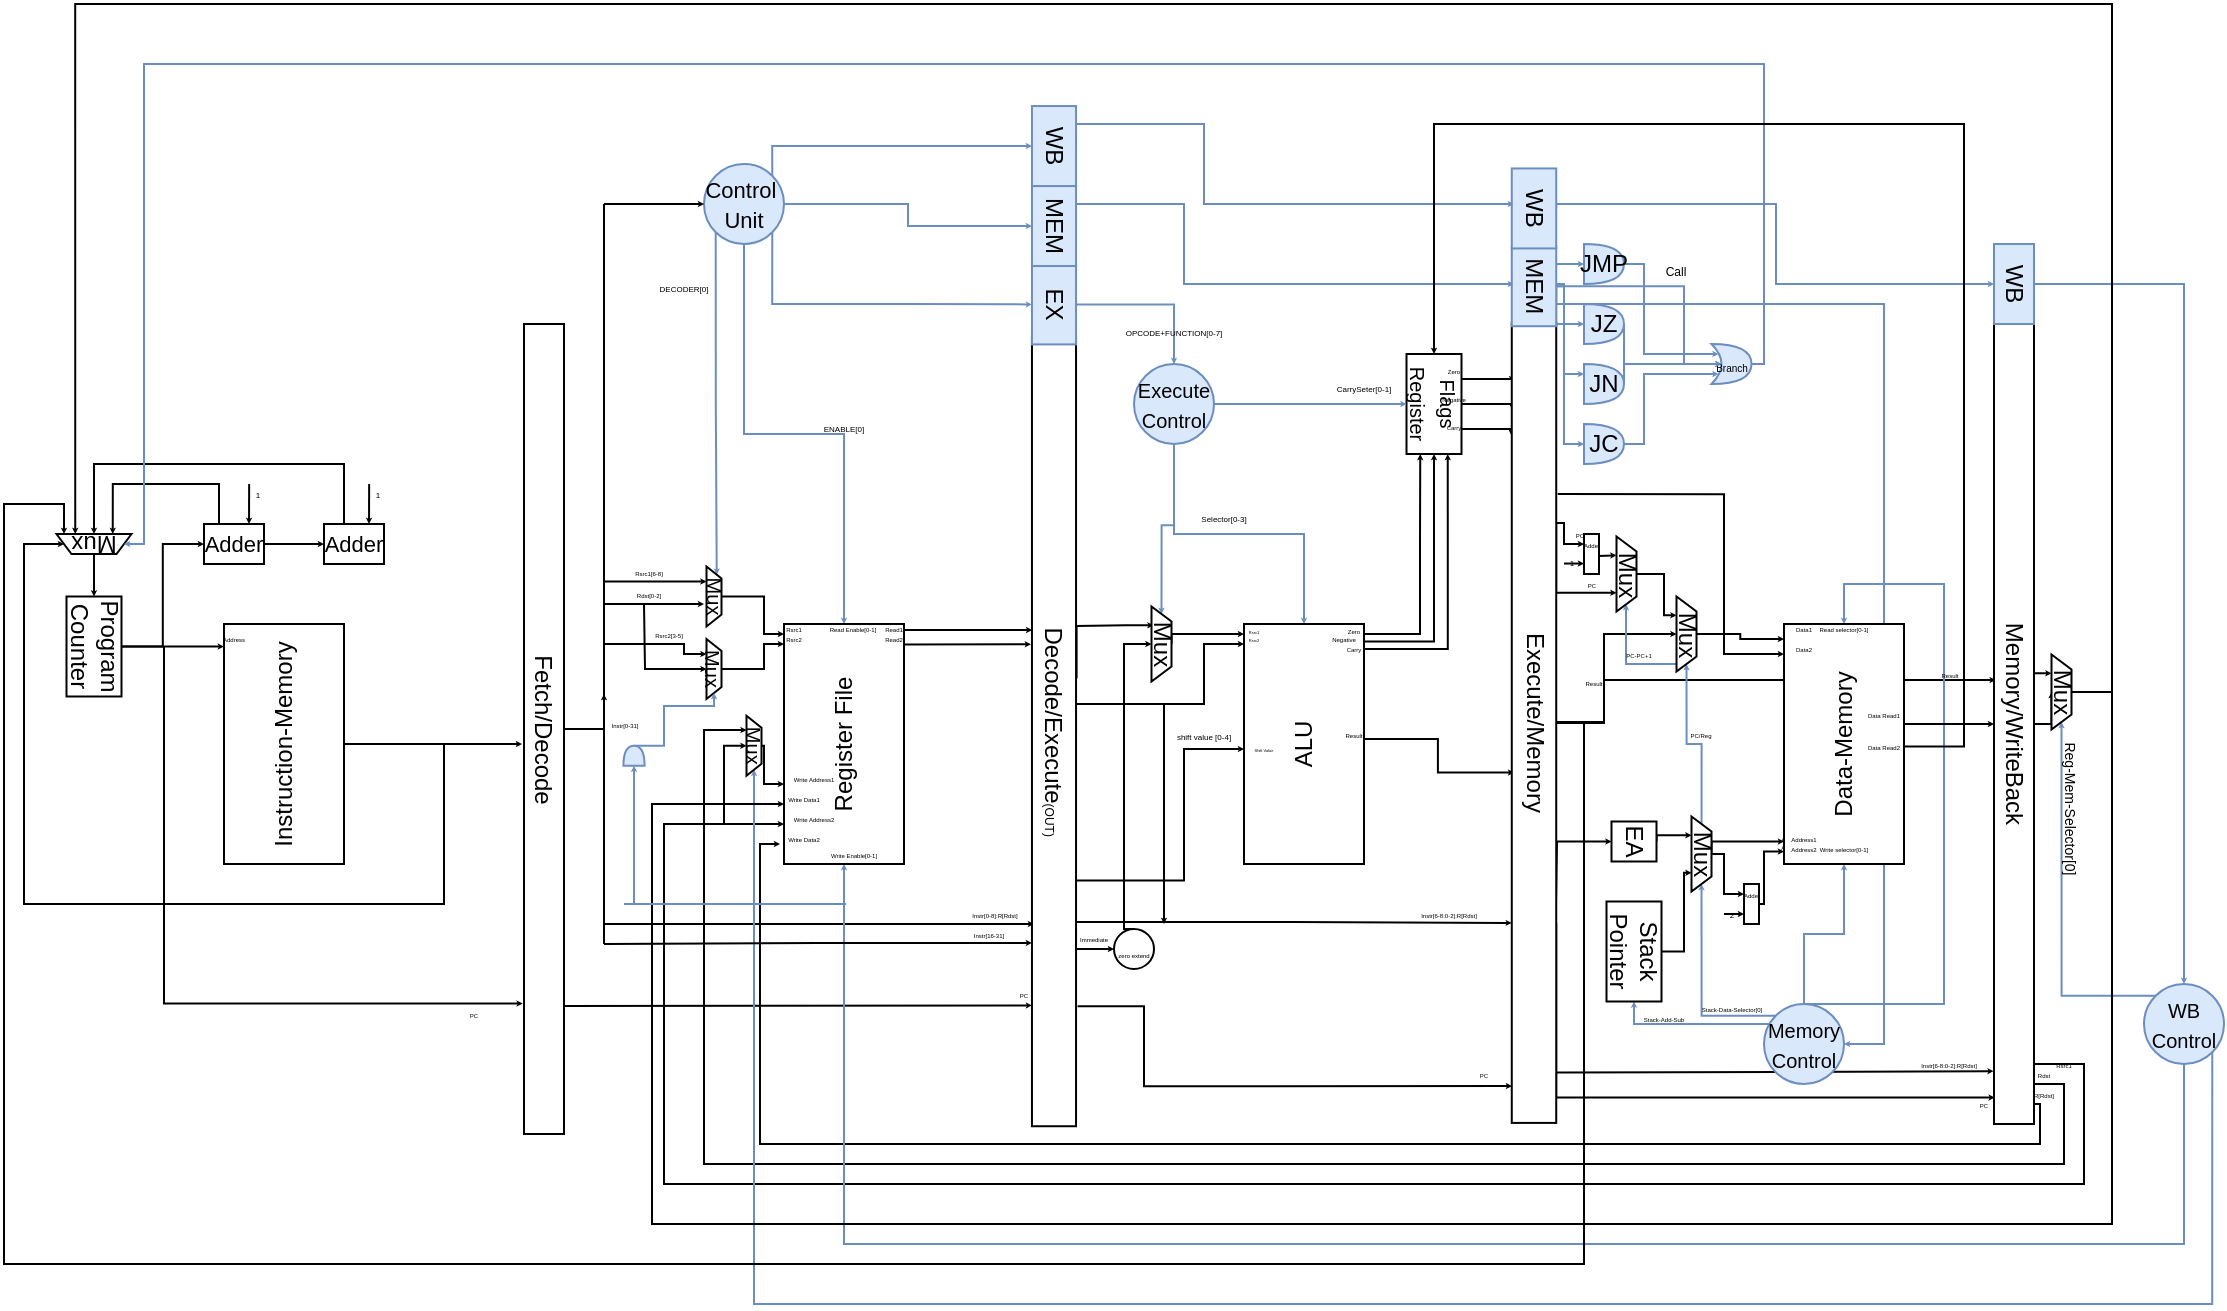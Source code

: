 <mxfile version="12.9.7" type="device"><diagram id="PyD1vJkJgptxcv55lp7e" name="Page-1"><mxGraphModel dx="786" dy="546" grid="1" gridSize="10" guides="1" tooltips="1" connect="1" arrows="1" fold="1" page="1" pageScale="1" pageWidth="1169" pageHeight="827" math="0" shadow="0"><root><mxCell id="0"/><mxCell id="1" parent="0"/><mxCell id="Y3aYHDCOcNV4oWs-AwVI-249" style="edgeStyle=orthogonalEdgeStyle;rounded=0;jumpSize=0;orthogonalLoop=1;jettySize=auto;html=1;exitX=0.5;exitY=0;exitDx=0;exitDy=0;entryX=0.445;entryY=0.956;entryDx=0;entryDy=0;entryPerimeter=0;startArrow=none;startFill=0;startSize=0;endArrow=classic;endFill=1;endSize=0;" parent="1" source="Y3aYHDCOcNV4oWs-AwVI-7" target="Y3aYHDCOcNV4oWs-AwVI-8" edge="1"><mxGeometry relative="1" as="geometry"><Array as="points"><mxPoint x="840" y="430"/><mxPoint x="840" y="408"/></Array></mxGeometry></mxCell><mxCell id="Y3aYHDCOcNV4oWs-AwVI-233" style="edgeStyle=orthogonalEdgeStyle;rounded=0;jumpSize=0;orthogonalLoop=1;jettySize=auto;html=1;exitX=0.937;exitY=-0.014;exitDx=0;exitDy=0;entryX=0.934;entryY=1.01;entryDx=0;entryDy=0;entryPerimeter=0;startArrow=none;startFill=0;startSize=0;endArrow=classic;endFill=1;endSize=0;exitPerimeter=0;" parent="1" source="Y3aYHDCOcNV4oWs-AwVI-7" target="Y3aYHDCOcNV4oWs-AwVI-8" edge="1"><mxGeometry relative="1" as="geometry"><Array as="points"><mxPoint x="820" y="604"/></Array></mxGeometry></mxCell><mxCell id="Y3aYHDCOcNV4oWs-AwVI-227" style="edgeStyle=orthogonalEdgeStyle;rounded=0;jumpSize=0;orthogonalLoop=1;jettySize=auto;html=1;exitX=0.75;exitY=0;exitDx=0;exitDy=0;entryX=0.75;entryY=1;entryDx=0;entryDy=0;startArrow=none;startFill=0;startSize=0;endArrow=classic;endFill=1;endSize=0;" parent="1" source="Y3aYHDCOcNV4oWs-AwVI-6" target="Y3aYHDCOcNV4oWs-AwVI-7" edge="1"><mxGeometry relative="1" as="geometry"><Array as="points"><mxPoint x="576" y="529"/><mxPoint x="685" y="529"/></Array></mxGeometry></mxCell><mxCell id="Y3aYHDCOcNV4oWs-AwVI-15" style="edgeStyle=orthogonalEdgeStyle;rounded=0;jumpSize=0;orthogonalLoop=1;jettySize=auto;html=1;exitX=0.5;exitY=1;exitDx=0;exitDy=0;startSize=0;endSize=0;" parent="1" source="Y3aYHDCOcNV4oWs-AwVI-1" edge="1"><mxGeometry relative="1" as="geometry"><mxPoint x="299" y="440" as="targetPoint"/></mxGeometry></mxCell><mxCell id="Y3aYHDCOcNV4oWs-AwVI-51" style="edgeStyle=orthogonalEdgeStyle;rounded=0;jumpSize=0;orthogonalLoop=1;jettySize=auto;html=1;exitX=0.5;exitY=0;exitDx=0;exitDy=0;startArrow=none;startFill=0;startSize=0;endArrow=classic;endFill=1;endSize=0;" parent="1" source="Y3aYHDCOcNV4oWs-AwVI-5" edge="1"><mxGeometry relative="1" as="geometry"><mxPoint x="340" y="415.056" as="targetPoint"/></mxGeometry></mxCell><mxCell id="Y3aYHDCOcNV4oWs-AwVI-219" style="edgeStyle=orthogonalEdgeStyle;rounded=0;jumpSize=0;orthogonalLoop=1;jettySize=auto;html=1;exitX=0.839;exitY=1.033;exitDx=0;exitDy=0;startArrow=classic;startFill=1;startSize=0;endArrow=none;endFill=0;endSize=0;exitPerimeter=0;" parent="1" source="Y3aYHDCOcNV4oWs-AwVI-5" edge="1"><mxGeometry relative="1" as="geometry"><mxPoint x="120" y="391" as="targetPoint"/><Array as="points"><mxPoint x="120" y="570"/></Array></mxGeometry></mxCell><mxCell id="Y3aYHDCOcNV4oWs-AwVI-222" style="edgeStyle=orthogonalEdgeStyle;rounded=0;jumpSize=0;orthogonalLoop=1;jettySize=auto;html=1;exitX=0.842;exitY=0;exitDx=0;exitDy=0;entryX=0.847;entryY=0.999;entryDx=0;entryDy=0;entryPerimeter=0;startArrow=none;startFill=0;startSize=0;endArrow=classic;endFill=1;endSize=0;exitPerimeter=0;" parent="1" source="Y3aYHDCOcNV4oWs-AwVI-5" target="Y3aYHDCOcNV4oWs-AwVI-6" edge="1"><mxGeometry relative="1" as="geometry"><Array as="points"><mxPoint x="554" y="571"/></Array></mxGeometry></mxCell><mxCell id="Y3aYHDCOcNV4oWs-AwVI-282" style="edgeStyle=orthogonalEdgeStyle;rounded=0;jumpSize=0;orthogonalLoop=1;jettySize=auto;html=1;exitX=0.5;exitY=0;exitDx=0;exitDy=0;entryX=0.25;entryY=1;entryDx=0;entryDy=0;startArrow=none;startFill=0;startSize=0;endArrow=classic;endFill=1;endSize=0;" parent="1" source="Y3aYHDCOcNV4oWs-AwVI-5" target="Y3aYHDCOcNV4oWs-AwVI-281" edge="1"><mxGeometry relative="1" as="geometry"><Array as="points"><mxPoint x="340" y="433"/><mxPoint x="340" y="359"/></Array></mxGeometry></mxCell><mxCell id="IPvq_hQ7fb-cKQJ-Xcol-1" style="edgeStyle=orthogonalEdgeStyle;rounded=0;orthogonalLoop=1;jettySize=auto;html=1;exitX=0.5;exitY=0;exitDx=0;exitDy=0;entryX=1;entryY=0;entryDx=0;entryDy=0;startSize=0;endSize=0;jumpSize=1;" parent="1" source="Y3aYHDCOcNV4oWs-AwVI-5" target="Y3aYHDCOcNV4oWs-AwVI-312" edge="1"><mxGeometry relative="1" as="geometry"><Array as="points"><mxPoint x="340" y="433"/><mxPoint x="340" y="530"/><mxPoint x="555" y="530"/><mxPoint x="555" y="520"/><mxPoint x="554" y="520"/><mxPoint x="554" y="530"/></Array></mxGeometry></mxCell><mxCell id="Y3aYHDCOcNV4oWs-AwVI-5" value="Fetch/Decode" style="rounded=0;whiteSpace=wrap;html=1;rotation=90;" parent="1" vertex="1"><mxGeometry x="107.5" y="422.5" width="405" height="20" as="geometry"/></mxCell><mxCell id="Y3aYHDCOcNV4oWs-AwVI-181" style="edgeStyle=orthogonalEdgeStyle;rounded=0;jumpSize=0;orthogonalLoop=1;jettySize=auto;html=1;exitX=0.5;exitY=0;exitDx=0;exitDy=0;entryX=0.5;entryY=1;entryDx=0;entryDy=0;startArrow=none;startFill=0;startSize=0;endArrow=classic;endFill=1;endSize=0;" parent="1" source="Y3aYHDCOcNV4oWs-AwVI-8" target="Y3aYHDCOcNV4oWs-AwVI-180" edge="1"><mxGeometry relative="1" as="geometry"/></mxCell><mxCell id="Y3aYHDCOcNV4oWs-AwVI-194" style="edgeStyle=orthogonalEdgeStyle;rounded=0;jumpSize=0;orthogonalLoop=1;jettySize=auto;html=1;exitX=0.75;exitY=0;exitDx=0;exitDy=0;startArrow=none;startFill=0;startSize=0;endArrow=classic;endFill=1;endSize=0;entryX=0;entryY=1;entryDx=0;entryDy=0;" parent="1" edge="1"><mxGeometry relative="1" as="geometry"><mxPoint x="428" y="490" as="targetPoint"/><mxPoint x="1053" y="530" as="sourcePoint"/><Array as="points"><mxPoint x="1053" y="620"/><mxPoint x="1058" y="620"/><mxPoint x="1058" y="640"/><mxPoint x="418" y="640"/><mxPoint x="418" y="490"/></Array></mxGeometry></mxCell><mxCell id="Y3aYHDCOcNV4oWs-AwVI-195" style="edgeStyle=orthogonalEdgeStyle;rounded=0;jumpSize=0;orthogonalLoop=1;jettySize=auto;html=1;exitX=0.75;exitY=0;exitDx=0;exitDy=0;startArrow=none;startFill=0;startSize=0;endArrow=classic;endFill=1;endSize=0;entryX=0.25;entryY=1;entryDx=0;entryDy=0;" parent="1" source="Y3aYHDCOcNV4oWs-AwVI-8" target="Y3aYHDCOcNV4oWs-AwVI-379" edge="1"><mxGeometry relative="1" as="geometry"><mxPoint x="430" y="460" as="targetPoint"/><Array as="points"><mxPoint x="1055" y="610"/><mxPoint x="1070" y="610"/><mxPoint x="1070" y="650"/><mxPoint x="390" y="650"/><mxPoint x="390" y="433"/><mxPoint x="411" y="433"/></Array></mxGeometry></mxCell><mxCell id="Y3aYHDCOcNV4oWs-AwVI-196" style="edgeStyle=orthogonalEdgeStyle;rounded=0;jumpSize=0;orthogonalLoop=1;jettySize=auto;html=1;exitX=0.75;exitY=0;exitDx=0;exitDy=0;entryX=0;entryY=0;entryDx=0;entryDy=0;startArrow=none;startFill=0;startSize=0;endArrow=classic;endFill=1;endSize=0;" parent="1" source="Y3aYHDCOcNV4oWs-AwVI-8" target="Y3aYHDCOcNV4oWs-AwVI-57" edge="1"><mxGeometry relative="1" as="geometry"><Array as="points"><mxPoint x="1055" y="600"/><mxPoint x="1080" y="600"/><mxPoint x="1080" y="660"/><mxPoint x="370" y="660"/><mxPoint x="370" y="480"/></Array></mxGeometry></mxCell><mxCell id="Y3aYHDCOcNV4oWs-AwVI-250" style="edgeStyle=orthogonalEdgeStyle;rounded=0;jumpSize=0;orthogonalLoop=1;jettySize=auto;html=1;exitX=0.5;exitY=0;exitDx=0;exitDy=0;entryX=0.25;entryY=1;entryDx=0;entryDy=0;startArrow=none;startFill=0;startSize=0;endArrow=classic;endFill=1;endSize=0;" parent="1" source="Y3aYHDCOcNV4oWs-AwVI-8" target="Y3aYHDCOcNV4oWs-AwVI-180" edge="1"><mxGeometry relative="1" as="geometry"><Array as="points"><mxPoint x="1055" y="405"/></Array></mxGeometry></mxCell><mxCell id="Y3aYHDCOcNV4oWs-AwVI-8" value="Memory/WriteBack" style="rounded=0;whiteSpace=wrap;html=1;rotation=90;" parent="1" vertex="1"><mxGeometry x="845" y="420" width="400" height="20" as="geometry"/></mxCell><mxCell id="Y3aYHDCOcNV4oWs-AwVI-13" style="edgeStyle=orthogonalEdgeStyle;rounded=0;jumpSize=0;orthogonalLoop=1;jettySize=auto;html=1;exitX=0.5;exitY=0;exitDx=0;exitDy=0;entryX=0;entryY=0.5;entryDx=0;entryDy=0;startSize=0;endSize=0;" parent="1" source="Y3aYHDCOcNV4oWs-AwVI-10" target="Y3aYHDCOcNV4oWs-AwVI-12" edge="1"><mxGeometry relative="1" as="geometry"/></mxCell><mxCell id="Y3aYHDCOcNV4oWs-AwVI-14" style="edgeStyle=orthogonalEdgeStyle;rounded=0;jumpSize=0;orthogonalLoop=1;jettySize=auto;html=1;exitX=0.5;exitY=0;exitDx=0;exitDy=0;entryX=0.906;entryY=-0.001;entryDx=0;entryDy=0;entryPerimeter=0;startSize=0;endSize=0;" parent="1" source="Y3aYHDCOcNV4oWs-AwVI-10" target="Y3aYHDCOcNV4oWs-AwVI-1" edge="1"><mxGeometry relative="1" as="geometry"/></mxCell><mxCell id="Y3aYHDCOcNV4oWs-AwVI-10" value="Program Counter&lt;br&gt;" style="rounded=0;whiteSpace=wrap;html=1;rotation=90;" parent="1" vertex="1"><mxGeometry x="60" y="377.5" width="50" height="27.5" as="geometry"/></mxCell><mxCell id="Y3aYHDCOcNV4oWs-AwVI-19" style="edgeStyle=orthogonalEdgeStyle;rounded=0;jumpSize=0;orthogonalLoop=1;jettySize=auto;html=1;exitX=1;exitY=0.5;exitDx=0;exitDy=0;entryX=0;entryY=0.5;entryDx=0;entryDy=0;startSize=0;endSize=0;" parent="1" source="Y3aYHDCOcNV4oWs-AwVI-12" target="Y3aYHDCOcNV4oWs-AwVI-18" edge="1"><mxGeometry relative="1" as="geometry"/></mxCell><mxCell id="Y3aYHDCOcNV4oWs-AwVI-32" style="edgeStyle=orthogonalEdgeStyle;rounded=0;jumpSize=0;orthogonalLoop=1;jettySize=auto;html=1;exitX=0.25;exitY=0;exitDx=0;exitDy=0;entryX=0.25;entryY=1;entryDx=0;entryDy=0;startSize=0;endSize=0;" parent="1" source="Y3aYHDCOcNV4oWs-AwVI-12" target="Y3aYHDCOcNV4oWs-AwVI-26" edge="1"><mxGeometry relative="1" as="geometry"/></mxCell><mxCell id="Y3aYHDCOcNV4oWs-AwVI-200" style="edgeStyle=orthogonalEdgeStyle;rounded=0;jumpSize=0;orthogonalLoop=1;jettySize=auto;html=1;exitX=0.75;exitY=0;exitDx=0;exitDy=0;startArrow=classic;startFill=1;startSize=0;endArrow=none;endFill=0;endSize=0;" parent="1" source="Y3aYHDCOcNV4oWs-AwVI-12" edge="1"><mxGeometry relative="1" as="geometry"><mxPoint x="162.581" y="310" as="targetPoint"/></mxGeometry></mxCell><mxCell id="Y3aYHDCOcNV4oWs-AwVI-12" value="&lt;font style=&quot;font-size: 11px&quot;&gt;Adder&lt;/font&gt;" style="rounded=0;whiteSpace=wrap;html=1;" parent="1" vertex="1"><mxGeometry x="140" y="330" width="30" height="20" as="geometry"/></mxCell><mxCell id="Y3aYHDCOcNV4oWs-AwVI-17" value="" style="group" parent="1" vertex="1" connectable="0"><mxGeometry x="150" y="380" width="60" height="120" as="geometry"/></mxCell><object label="Instruction-Memory" placeholders="1" id="Y3aYHDCOcNV4oWs-AwVI-1"><mxCell style="rounded=0;whiteSpace=wrap;html=1;rotation=-90;" parent="Y3aYHDCOcNV4oWs-AwVI-17" vertex="1"><mxGeometry x="-30" y="30" width="120" height="60" as="geometry"/></mxCell></object><mxCell id="Y3aYHDCOcNV4oWs-AwVI-9" value="&lt;font style=&quot;font-size: 3px&quot;&gt;Address&lt;/font&gt;" style="text;html=1;strokeColor=none;fillColor=none;align=center;verticalAlign=middle;whiteSpace=wrap;rounded=0;" parent="Y3aYHDCOcNV4oWs-AwVI-17" vertex="1"><mxGeometry width="10" height="10" as="geometry"/></mxCell><mxCell id="Y3aYHDCOcNV4oWs-AwVI-40" style="edgeStyle=orthogonalEdgeStyle;rounded=0;jumpSize=0;orthogonalLoop=1;jettySize=auto;html=1;exitX=0.25;exitY=0;exitDx=0;exitDy=0;entryX=0.5;entryY=1;entryDx=0;entryDy=0;startArrow=none;startFill=0;startSize=0;endArrow=classic;endFill=1;endSize=0;" parent="1" source="Y3aYHDCOcNV4oWs-AwVI-18" target="Y3aYHDCOcNV4oWs-AwVI-26" edge="1"><mxGeometry relative="1" as="geometry"><Array as="points"><mxPoint x="210" y="330"/><mxPoint x="210" y="300"/><mxPoint x="85" y="300"/></Array></mxGeometry></mxCell><mxCell id="Y3aYHDCOcNV4oWs-AwVI-201" style="edgeStyle=orthogonalEdgeStyle;rounded=0;jumpSize=0;orthogonalLoop=1;jettySize=auto;html=1;exitX=0.75;exitY=0;exitDx=0;exitDy=0;startArrow=classic;startFill=1;startSize=0;endArrow=none;endFill=0;endSize=0;" parent="1" source="Y3aYHDCOcNV4oWs-AwVI-18" edge="1"><mxGeometry relative="1" as="geometry"><mxPoint x="222.581" y="310" as="targetPoint"/></mxGeometry></mxCell><mxCell id="Y3aYHDCOcNV4oWs-AwVI-18" value="&lt;font style=&quot;font-size: 11px&quot;&gt;Adder&lt;/font&gt;" style="rounded=0;whiteSpace=wrap;html=1;" parent="1" vertex="1"><mxGeometry x="200" y="330" width="30" height="20" as="geometry"/></mxCell><mxCell id="Y3aYHDCOcNV4oWs-AwVI-29" style="edgeStyle=orthogonalEdgeStyle;rounded=0;jumpSize=0;orthogonalLoop=1;jettySize=auto;html=1;exitX=0.5;exitY=0;exitDx=0;exitDy=0;entryX=0;entryY=0.5;entryDx=0;entryDy=0;startSize=0;endSize=0;" parent="1" source="Y3aYHDCOcNV4oWs-AwVI-26" target="Y3aYHDCOcNV4oWs-AwVI-10" edge="1"><mxGeometry relative="1" as="geometry"/></mxCell><mxCell id="Y3aYHDCOcNV4oWs-AwVI-37" style="edgeStyle=orthogonalEdgeStyle;rounded=0;jumpSize=0;orthogonalLoop=1;jettySize=auto;html=1;exitX=1;exitY=0.5;exitDx=0;exitDy=0;startSize=0;endSize=0;endArrow=none;endFill=0;startArrow=classic;startFill=1;" parent="1" source="Y3aYHDCOcNV4oWs-AwVI-26" edge="1"><mxGeometry relative="1" as="geometry"><mxPoint x="260" y="440" as="targetPoint"/><Array as="points"><mxPoint x="50" y="340"/><mxPoint x="50" y="520"/><mxPoint x="260" y="520"/></Array></mxGeometry></mxCell><mxCell id="Y3aYHDCOcNV4oWs-AwVI-26" value="Mux&lt;br&gt;" style="shape=trapezoid;perimeter=trapezoidPerimeter;whiteSpace=wrap;html=1;rotation=-180;" parent="1" vertex="1"><mxGeometry x="66.25" y="335" width="37.5" height="10" as="geometry"/></mxCell><mxCell id="Y3aYHDCOcNV4oWs-AwVI-52" style="edgeStyle=orthogonalEdgeStyle;rounded=0;jumpSize=0;orthogonalLoop=1;jettySize=auto;html=1;startArrow=classic;startFill=1;startSize=0;endArrow=none;endFill=0;endSize=0;" parent="1" edge="1"><mxGeometry relative="1" as="geometry"><mxPoint x="340" y="385" as="targetPoint"/><mxPoint x="390" y="370" as="sourcePoint"/><Array as="points"><mxPoint x="340" y="370"/></Array></mxGeometry></mxCell><mxCell id="Y3aYHDCOcNV4oWs-AwVI-53" style="edgeStyle=orthogonalEdgeStyle;rounded=0;jumpSize=0;orthogonalLoop=1;jettySize=auto;html=1;exitX=0.25;exitY=1;exitDx=0;exitDy=0;startArrow=classic;startFill=1;startSize=0;endArrow=none;endFill=0;endSize=0;" parent="1" source="zyILBMG92OQBKJwDJ77f-1" edge="1"><mxGeometry relative="1" as="geometry"><mxPoint x="340" y="390.01" as="targetPoint"/><Array as="points"><mxPoint x="380" y="395"/><mxPoint x="380" y="390"/></Array></mxGeometry></mxCell><mxCell id="Y3aYHDCOcNV4oWs-AwVI-64" style="edgeStyle=orthogonalEdgeStyle;rounded=0;jumpSize=0;orthogonalLoop=1;jettySize=auto;html=1;exitX=1;exitY=0.5;exitDx=0;exitDy=0;startArrow=none;startFill=0;startSize=0;endArrow=classic;endFill=1;endSize=0;entryX=0.371;entryY=0.994;entryDx=0;entryDy=0;entryPerimeter=0;" parent="1" source="Y3aYHDCOcNV4oWs-AwVI-60" target="Y3aYHDCOcNV4oWs-AwVI-6" edge="1"><mxGeometry relative="1" as="geometry"><mxPoint x="540" y="385" as="targetPoint"/><Array as="points"><mxPoint x="490" y="383"/><mxPoint x="554" y="383"/></Array></mxGeometry></mxCell><mxCell id="Y3aYHDCOcNV4oWs-AwVI-66" style="edgeStyle=orthogonalEdgeStyle;rounded=0;jumpSize=0;orthogonalLoop=1;jettySize=auto;html=1;exitX=1;exitY=0.75;exitDx=0;exitDy=0;entryX=0.39;entryY=1.023;entryDx=0;entryDy=0;entryPerimeter=0;startArrow=none;startFill=0;startSize=0;endArrow=classic;endFill=1;endSize=0;" parent="1" source="Y3aYHDCOcNV4oWs-AwVI-60" target="Y3aYHDCOcNV4oWs-AwVI-6" edge="1"><mxGeometry relative="1" as="geometry"><Array as="points"><mxPoint x="490" y="390"/></Array></mxGeometry></mxCell><mxCell id="Y3aYHDCOcNV4oWs-AwVI-72" style="edgeStyle=orthogonalEdgeStyle;rounded=0;jumpSize=0;orthogonalLoop=1;jettySize=auto;html=1;exitX=1;exitY=0;exitDx=0;exitDy=0;entryX=0.5;entryY=1;entryDx=0;entryDy=0;startArrow=none;startFill=0;startSize=0;endArrow=classic;endFill=1;endSize=0;fillColor=#dae8fc;strokeColor=#6c8ebf;" parent="1" source="Y3aYHDCOcNV4oWs-AwVI-67" target="Y3aYHDCOcNV4oWs-AwVI-71" edge="1"><mxGeometry relative="1" as="geometry"><Array as="points"><mxPoint x="424" y="141"/></Array></mxGeometry></mxCell><mxCell id="Y3aYHDCOcNV4oWs-AwVI-75" style="edgeStyle=orthogonalEdgeStyle;rounded=0;jumpSize=0;orthogonalLoop=1;jettySize=auto;html=1;exitX=1;exitY=0.5;exitDx=0;exitDy=0;entryX=0.5;entryY=1;entryDx=0;entryDy=0;startArrow=none;startFill=0;startSize=0;endArrow=classic;endFill=1;endSize=0;fillColor=#dae8fc;strokeColor=#6c8ebf;" parent="1" source="Y3aYHDCOcNV4oWs-AwVI-67" target="Y3aYHDCOcNV4oWs-AwVI-70" edge="1"><mxGeometry relative="1" as="geometry"/></mxCell><mxCell id="Y3aYHDCOcNV4oWs-AwVI-198" style="edgeStyle=orthogonalEdgeStyle;rounded=0;jumpSize=0;orthogonalLoop=1;jettySize=auto;html=1;exitX=1;exitY=1;exitDx=0;exitDy=0;entryX=0.5;entryY=1;entryDx=0;entryDy=0;startArrow=none;startFill=0;startSize=0;endArrow=classic;endFill=1;endSize=0;fillColor=#dae8fc;strokeColor=#6c8ebf;" parent="1" source="Y3aYHDCOcNV4oWs-AwVI-67" target="Y3aYHDCOcNV4oWs-AwVI-69" edge="1"><mxGeometry relative="1" as="geometry"><Array as="points"><mxPoint x="424" y="220"/><mxPoint x="492" y="220"/></Array></mxGeometry></mxCell><mxCell id="Y3aYHDCOcNV4oWs-AwVI-252" style="edgeStyle=orthogonalEdgeStyle;rounded=0;jumpSize=0;orthogonalLoop=1;jettySize=auto;html=1;exitX=0.5;exitY=1;exitDx=0;exitDy=0;entryX=1;entryY=0.5;entryDx=0;entryDy=0;startArrow=none;startFill=0;startSize=0;endArrow=classic;endFill=1;endSize=0;fillColor=#dae8fc;strokeColor=#6c8ebf;" parent="1" source="Y3aYHDCOcNV4oWs-AwVI-67" target="Y3aYHDCOcNV4oWs-AwVI-2" edge="1"><mxGeometry relative="1" as="geometry"/></mxCell><mxCell id="Y3aYHDCOcNV4oWs-AwVI-287" style="edgeStyle=orthogonalEdgeStyle;rounded=0;jumpSize=0;orthogonalLoop=1;jettySize=auto;html=1;exitX=0;exitY=1;exitDx=0;exitDy=0;entryX=0;entryY=0.25;entryDx=0;entryDy=0;startArrow=none;startFill=0;startSize=0;endArrow=classic;endFill=1;endSize=0;fillColor=#dae8fc;strokeColor=#6c8ebf;" parent="1" source="Y3aYHDCOcNV4oWs-AwVI-67" target="Y3aYHDCOcNV4oWs-AwVI-281" edge="1"><mxGeometry relative="1" as="geometry"/></mxCell><mxCell id="Y3aYHDCOcNV4oWs-AwVI-67" value="&lt;font style=&quot;font-size: 11px&quot;&gt;Control&amp;nbsp;&lt;br&gt;Unit&lt;/font&gt;" style="ellipse;whiteSpace=wrap;html=1;aspect=fixed;fillColor=#dae8fc;strokeColor=#6c8ebf;" parent="1" vertex="1"><mxGeometry x="390" y="150" width="40" height="40" as="geometry"/></mxCell><mxCell id="Y3aYHDCOcNV4oWs-AwVI-77" value="" style="group" parent="1" vertex="1" connectable="0"><mxGeometry x="340" y="170" height="200" as="geometry"/></mxCell><mxCell id="Y3aYHDCOcNV4oWs-AwVI-50" value="" style="endArrow=none;html=1;" parent="Y3aYHDCOcNV4oWs-AwVI-77" edge="1"><mxGeometry width="50" height="50" relative="1" as="geometry"><mxPoint y="370" as="sourcePoint"/><mxPoint as="targetPoint"/><Array as="points"><mxPoint y="200"/></Array></mxGeometry></mxCell><mxCell id="Y3aYHDCOcNV4oWs-AwVI-68" value="" style="endArrow=classic;html=1;endSize=0;rounded=0;startSize=0;entryX=0;entryY=0.5;entryDx=0;entryDy=0;" parent="Y3aYHDCOcNV4oWs-AwVI-77" target="Y3aYHDCOcNV4oWs-AwVI-67" edge="1"><mxGeometry width="50" height="50" relative="1" as="geometry"><mxPoint as="sourcePoint"/><mxPoint x="40" y="61" as="targetPoint"/></mxGeometry></mxCell><mxCell id="Y3aYHDCOcNV4oWs-AwVI-89" style="edgeStyle=orthogonalEdgeStyle;rounded=0;jumpSize=0;orthogonalLoop=1;jettySize=auto;html=1;exitX=0.5;exitY=0;exitDx=0;exitDy=0;startArrow=none;startFill=0;startSize=0;endArrow=classic;endFill=1;endSize=0;fillColor=#dae8fc;strokeColor=#6c8ebf;" parent="1" source="Y3aYHDCOcNV4oWs-AwVI-71" edge="1"><mxGeometry relative="1" as="geometry"><mxPoint x="795" y="170" as="targetPoint"/><Array as="points"><mxPoint x="640" y="130"/><mxPoint x="640" y="170"/><mxPoint x="795" y="170"/></Array></mxGeometry></mxCell><mxCell id="Y3aYHDCOcNV4oWs-AwVI-90" style="edgeStyle=orthogonalEdgeStyle;rounded=0;jumpSize=0;orthogonalLoop=1;jettySize=auto;html=1;exitX=0.5;exitY=0;exitDx=0;exitDy=0;startArrow=none;startFill=0;startSize=0;endArrow=classic;endFill=1;endSize=0;fillColor=#dae8fc;strokeColor=#6c8ebf;" parent="1" source="Y3aYHDCOcNV4oWs-AwVI-70" edge="1"><mxGeometry relative="1" as="geometry"><mxPoint x="795" y="210" as="targetPoint"/><Array as="points"><mxPoint x="630" y="170"/><mxPoint x="630" y="210"/></Array></mxGeometry></mxCell><mxCell id="Y3aYHDCOcNV4oWs-AwVI-138" style="edgeStyle=orthogonalEdgeStyle;rounded=0;jumpSize=0;orthogonalLoop=1;jettySize=auto;html=1;exitX=0.5;exitY=1;exitDx=0;exitDy=0;entryX=1;entryY=0.5;entryDx=0;entryDy=0;startArrow=none;startFill=0;startSize=0;endArrow=classic;endFill=1;endSize=0;fillColor=#dae8fc;strokeColor=#6c8ebf;" parent="1" source="Y3aYHDCOcNV4oWs-AwVI-92" target="Y3aYHDCOcNV4oWs-AwVI-3" edge="1"><mxGeometry relative="1" as="geometry"><Array as="points"><mxPoint x="625" y="335"/><mxPoint x="690" y="335"/></Array></mxGeometry></mxCell><mxCell id="Y3aYHDCOcNV4oWs-AwVI-139" style="edgeStyle=orthogonalEdgeStyle;rounded=0;jumpSize=0;orthogonalLoop=1;jettySize=auto;html=1;startArrow=classic;startFill=1;startSize=0;endArrow=none;endFill=0;endSize=0;fillColor=#dae8fc;strokeColor=#6c8ebf;exitX=0.5;exitY=0;exitDx=0;exitDy=0;entryX=0.5;entryY=0;entryDx=0;entryDy=0;" parent="1" source="Y3aYHDCOcNV4oWs-AwVI-92" target="Y3aYHDCOcNV4oWs-AwVI-69" edge="1"><mxGeometry relative="1" as="geometry"><mxPoint x="730" y="208" as="targetPoint"/><mxPoint x="680" y="310" as="sourcePoint"/><Array as="points"><mxPoint x="625" y="220"/></Array></mxGeometry></mxCell><mxCell id="Y3aYHDCOcNV4oWs-AwVI-371" style="edgeStyle=orthogonalEdgeStyle;rounded=0;jumpSize=0;orthogonalLoop=1;jettySize=auto;html=1;exitX=0.5;exitY=1;exitDx=0;exitDy=0;entryX=0;entryY=0.5;entryDx=0;entryDy=0;startArrow=none;startFill=0;startSize=0;endArrow=classic;endFill=1;endSize=0;fillColor=#dae8fc;strokeColor=#6c8ebf;" parent="1" source="Y3aYHDCOcNV4oWs-AwVI-92" target="Y3aYHDCOcNV4oWs-AwVI-98" edge="1"><mxGeometry relative="1" as="geometry"/></mxCell><mxCell id="Y3aYHDCOcNV4oWs-AwVI-92" value="&lt;font style=&quot;font-size: 10px&quot;&gt;Execute Control&lt;/font&gt;" style="ellipse;whiteSpace=wrap;html=1;aspect=fixed;fillColor=#dae8fc;strokeColor=#6c8ebf;" parent="1" vertex="1"><mxGeometry x="605" y="250" width="40" height="40" as="geometry"/></mxCell><mxCell id="Y3aYHDCOcNV4oWs-AwVI-199" style="edgeStyle=orthogonalEdgeStyle;rounded=0;jumpSize=0;orthogonalLoop=1;jettySize=auto;html=1;exitX=0.5;exitY=0;exitDx=0;exitDy=0;entryX=0.5;entryY=0;entryDx=0;entryDy=0;startArrow=none;startFill=0;startSize=0;endArrow=classic;endFill=1;endSize=0;fillColor=#dae8fc;strokeColor=#6c8ebf;" parent="1" source="Y3aYHDCOcNV4oWs-AwVI-93" target="Y3aYHDCOcNV4oWs-AwVI-103" edge="1"><mxGeometry relative="1" as="geometry"/></mxCell><mxCell id="Y3aYHDCOcNV4oWs-AwVI-93" value="WB" style="rounded=0;whiteSpace=wrap;html=1;rotation=90;fillColor=#dae8fc;strokeColor=#6c8ebf;" parent="1" vertex="1"><mxGeometry x="1025" y="200" width="40" height="20" as="geometry"/></mxCell><mxCell id="Y3aYHDCOcNV4oWs-AwVI-94" style="edgeStyle=orthogonalEdgeStyle;rounded=0;jumpSize=0;orthogonalLoop=1;jettySize=auto;html=1;exitX=0.5;exitY=0;exitDx=0;exitDy=0;entryX=0.5;entryY=1;entryDx=0;entryDy=0;startArrow=none;startFill=0;startSize=0;endArrow=classic;endFill=1;endSize=0;fillColor=#dae8fc;strokeColor=#6c8ebf;" parent="1" source="Y3aYHDCOcNV4oWs-AwVI-87" target="Y3aYHDCOcNV4oWs-AwVI-93" edge="1"><mxGeometry relative="1" as="geometry"><Array as="points"><mxPoint x="816" y="170"/><mxPoint x="926" y="170"/><mxPoint x="926" y="210"/></Array></mxGeometry></mxCell><mxCell id="Y3aYHDCOcNV4oWs-AwVI-95" value="&lt;font style=&quot;font-size: 2px&quot;&gt;Rsrc2&lt;br&gt;&lt;/font&gt;" style="text;html=1;strokeColor=none;fillColor=none;align=center;verticalAlign=middle;whiteSpace=wrap;rounded=0;" parent="1" vertex="1"><mxGeometry x="660" y="380" width="10" height="10" as="geometry"/></mxCell><mxCell id="Y3aYHDCOcNV4oWs-AwVI-96" value="&lt;font style=&quot;font-size: 2px&quot;&gt;Rsrc1&lt;/font&gt;" style="text;html=1;strokeColor=none;fillColor=none;align=center;verticalAlign=middle;whiteSpace=wrap;rounded=0;" parent="1" vertex="1"><mxGeometry x="660" y="377.5" width="10" height="7.5" as="geometry"/></mxCell><mxCell id="Y3aYHDCOcNV4oWs-AwVI-100" style="edgeStyle=orthogonalEdgeStyle;rounded=0;jumpSize=0;orthogonalLoop=1;jettySize=auto;html=1;exitX=0.25;exitY=1;exitDx=0;exitDy=0;startArrow=classic;startFill=1;startSize=0;endArrow=none;endFill=0;endSize=0;entryX=0.433;entryY=0.033;entryDx=0;entryDy=0;entryPerimeter=0;" parent="1" edge="1"><mxGeometry relative="1" as="geometry"><mxPoint x="614.75" y="380.625" as="sourcePoint"/><mxPoint x="576.293" y="407.155" as="targetPoint"/><Array as="points"><mxPoint x="601" y="381"/><mxPoint x="576" y="381"/></Array></mxGeometry></mxCell><mxCell id="Y3aYHDCOcNV4oWs-AwVI-101" style="edgeStyle=orthogonalEdgeStyle;rounded=0;jumpSize=0;orthogonalLoop=1;jettySize=auto;html=1;exitX=0.5;exitY=0;exitDx=0;exitDy=0;entryX=0;entryY=0.5;entryDx=0;entryDy=0;startArrow=none;startFill=0;startSize=0;endArrow=classic;endFill=1;endSize=0;" parent="1" source="Y3aYHDCOcNV4oWs-AwVI-98" target="Y3aYHDCOcNV4oWs-AwVI-149" edge="1"><mxGeometry relative="1" as="geometry"><Array as="points"><mxPoint x="624" y="385"/></Array></mxGeometry></mxCell><mxCell id="Y3aYHDCOcNV4oWs-AwVI-98" value="Mux&lt;br&gt;" style="shape=trapezoid;perimeter=trapezoidPerimeter;whiteSpace=wrap;html=1;rotation=90;" parent="1" vertex="1"><mxGeometry x="600" y="385" width="37.5" height="10" as="geometry"/></mxCell><mxCell id="Y3aYHDCOcNV4oWs-AwVI-142" style="edgeStyle=orthogonalEdgeStyle;rounded=0;jumpSize=0;orthogonalLoop=1;jettySize=auto;html=1;exitX=0;exitY=0;exitDx=0;exitDy=0;entryX=1;entryY=0.5;entryDx=0;entryDy=0;startArrow=none;startFill=0;startSize=0;endArrow=classic;endFill=1;endSize=0;fillColor=#dae8fc;strokeColor=#6c8ebf;" parent="1" source="Y3aYHDCOcNV4oWs-AwVI-102" target="Y3aYHDCOcNV4oWs-AwVI-141" edge="1"><mxGeometry relative="1" as="geometry"><Array as="points"><mxPoint x="946" y="586"/><mxPoint x="930" y="586"/><mxPoint x="930" y="580"/><mxPoint x="855" y="580"/></Array></mxGeometry></mxCell><mxCell id="Y3aYHDCOcNV4oWs-AwVI-163" style="edgeStyle=orthogonalEdgeStyle;rounded=0;jumpSize=0;orthogonalLoop=1;jettySize=auto;html=1;exitX=0;exitY=0;exitDx=0;exitDy=0;entryX=1;entryY=0.5;entryDx=0;entryDy=0;startArrow=none;startFill=0;startSize=0;endArrow=classic;endFill=1;endSize=0;fillColor=#dae8fc;strokeColor=#6c8ebf;" parent="1" source="Y3aYHDCOcNV4oWs-AwVI-102" target="Y3aYHDCOcNV4oWs-AwVI-147" edge="1"><mxGeometry relative="1" as="geometry"/></mxCell><mxCell id="Y3aYHDCOcNV4oWs-AwVI-262" style="edgeStyle=orthogonalEdgeStyle;rounded=0;jumpSize=0;orthogonalLoop=1;jettySize=auto;html=1;exitX=0.5;exitY=0;exitDx=0;exitDy=0;entryX=0;entryY=0.5;entryDx=0;entryDy=0;startArrow=none;startFill=0;startSize=0;endArrow=classic;endFill=1;endSize=0;fillColor=#dae8fc;strokeColor=#6c8ebf;" parent="1" source="Y3aYHDCOcNV4oWs-AwVI-102" target="Y3aYHDCOcNV4oWs-AwVI-4" edge="1"><mxGeometry relative="1" as="geometry"/></mxCell><mxCell id="Y3aYHDCOcNV4oWs-AwVI-263" style="edgeStyle=orthogonalEdgeStyle;rounded=0;jumpSize=0;orthogonalLoop=1;jettySize=auto;html=1;exitX=0.5;exitY=0;exitDx=0;exitDy=0;entryX=1;entryY=0.5;entryDx=0;entryDy=0;startArrow=none;startFill=0;startSize=0;endArrow=classic;endFill=1;endSize=0;fillColor=#dae8fc;strokeColor=#6c8ebf;" parent="1" source="Y3aYHDCOcNV4oWs-AwVI-102" target="Y3aYHDCOcNV4oWs-AwVI-4" edge="1"><mxGeometry relative="1" as="geometry"><Array as="points"><mxPoint x="1010" y="570"/><mxPoint x="1010" y="360"/><mxPoint x="960" y="360"/></Array></mxGeometry></mxCell><mxCell id="Y3aYHDCOcNV4oWs-AwVI-102" value="&lt;font style=&quot;font-size: 10px&quot;&gt;Memory Control&lt;/font&gt;" style="ellipse;whiteSpace=wrap;html=1;aspect=fixed;fillColor=#dae8fc;strokeColor=#6c8ebf;" parent="1" vertex="1"><mxGeometry x="920" y="570" width="40" height="40" as="geometry"/></mxCell><mxCell id="Y3aYHDCOcNV4oWs-AwVI-251" style="edgeStyle=orthogonalEdgeStyle;rounded=0;jumpSize=0;orthogonalLoop=1;jettySize=auto;html=1;exitX=0.5;exitY=1;exitDx=0;exitDy=0;entryX=0;entryY=0.5;entryDx=0;entryDy=0;startArrow=none;startFill=0;startSize=0;endArrow=classic;endFill=1;endSize=0;fillColor=#dae8fc;strokeColor=#6c8ebf;" parent="1" source="Y3aYHDCOcNV4oWs-AwVI-103" target="Y3aYHDCOcNV4oWs-AwVI-2" edge="1"><mxGeometry relative="1" as="geometry"><Array as="points"><mxPoint x="1130" y="690"/><mxPoint x="460" y="690"/></Array></mxGeometry></mxCell><mxCell id="Y3aYHDCOcNV4oWs-AwVI-279" style="edgeStyle=orthogonalEdgeStyle;rounded=0;jumpSize=0;orthogonalLoop=1;jettySize=auto;html=1;exitX=0;exitY=0;exitDx=0;exitDy=0;entryX=1;entryY=0.5;entryDx=0;entryDy=0;startArrow=none;startFill=0;startSize=0;endArrow=classic;endFill=1;endSize=0;fillColor=#dae8fc;strokeColor=#6c8ebf;" parent="1" source="Y3aYHDCOcNV4oWs-AwVI-103" target="Y3aYHDCOcNV4oWs-AwVI-180" edge="1"><mxGeometry relative="1" as="geometry"/></mxCell><mxCell id="Y3aYHDCOcNV4oWs-AwVI-382" style="edgeStyle=orthogonalEdgeStyle;rounded=0;jumpSize=0;orthogonalLoop=1;jettySize=auto;html=1;exitX=1;exitY=1;exitDx=0;exitDy=0;entryX=1;entryY=0.5;entryDx=0;entryDy=0;startArrow=none;startFill=0;startSize=0;endArrow=classic;endFill=1;endSize=0;fillColor=#dae8fc;strokeColor=#6c8ebf;" parent="1" source="Y3aYHDCOcNV4oWs-AwVI-103" target="Y3aYHDCOcNV4oWs-AwVI-379" edge="1"><mxGeometry relative="1" as="geometry"><Array as="points"><mxPoint x="1144" y="720"/><mxPoint x="415" y="720"/></Array></mxGeometry></mxCell><mxCell id="Y3aYHDCOcNV4oWs-AwVI-103" value="&lt;font style=&quot;font-size: 10px&quot;&gt;WB Control&lt;br&gt;&lt;/font&gt;" style="ellipse;whiteSpace=wrap;html=1;aspect=fixed;fillColor=#dae8fc;strokeColor=#6c8ebf;" parent="1" vertex="1"><mxGeometry x="1110" y="560" width="40" height="40" as="geometry"/></mxCell><mxCell id="Y3aYHDCOcNV4oWs-AwVI-126" style="edgeStyle=orthogonalEdgeStyle;rounded=0;jumpSize=0;orthogonalLoop=1;jettySize=auto;html=1;exitX=1;exitY=0.5;exitDx=0;exitDy=0;exitPerimeter=0;entryX=0.175;entryY=0.75;entryDx=0;entryDy=0;entryPerimeter=0;startArrow=none;startFill=0;startSize=0;endArrow=classic;endFill=1;endSize=0;fillColor=#dae8fc;strokeColor=#6c8ebf;" parent="1" source="Y3aYHDCOcNV4oWs-AwVI-105" target="Y3aYHDCOcNV4oWs-AwVI-122" edge="1"><mxGeometry relative="1" as="geometry"><Array as="points"><mxPoint x="860" y="290"/><mxPoint x="860" y="255"/></Array></mxGeometry></mxCell><mxCell id="Y3aYHDCOcNV4oWs-AwVI-105" value="JC" style="shape=or;whiteSpace=wrap;html=1;fillColor=#dae8fc;strokeColor=#6c8ebf;" parent="1" vertex="1"><mxGeometry x="830" y="280" width="20" height="20" as="geometry"/></mxCell><mxCell id="Y3aYHDCOcNV4oWs-AwVI-123" style="edgeStyle=orthogonalEdgeStyle;rounded=0;jumpSize=0;orthogonalLoop=1;jettySize=auto;html=1;exitX=1;exitY=0.5;exitDx=0;exitDy=0;exitPerimeter=0;entryX=0.175;entryY=0.25;entryDx=0;entryDy=0;entryPerimeter=0;startArrow=none;startFill=0;startSize=0;endArrow=classic;endFill=1;endSize=0;fillColor=#dae8fc;strokeColor=#6c8ebf;" parent="1" source="Y3aYHDCOcNV4oWs-AwVI-106" target="Y3aYHDCOcNV4oWs-AwVI-122" edge="1"><mxGeometry relative="1" as="geometry"><Array as="points"><mxPoint x="860" y="200"/><mxPoint x="860" y="245"/></Array></mxGeometry></mxCell><mxCell id="Y3aYHDCOcNV4oWs-AwVI-106" value="JMP" style="shape=or;whiteSpace=wrap;html=1;fillColor=#dae8fc;strokeColor=#6c8ebf;" parent="1" vertex="1"><mxGeometry x="830" y="190" width="20" height="20" as="geometry"/></mxCell><mxCell id="Y3aYHDCOcNV4oWs-AwVI-124" style="edgeStyle=orthogonalEdgeStyle;rounded=0;jumpSize=0;orthogonalLoop=1;jettySize=auto;html=1;exitX=1;exitY=0.5;exitDx=0;exitDy=0;exitPerimeter=0;entryX=0.25;entryY=0.5;entryDx=0;entryDy=0;entryPerimeter=0;startArrow=none;startFill=0;startSize=0;endArrow=classic;endFill=1;endSize=0;fillColor=#dae8fc;strokeColor=#6c8ebf;" parent="1" source="Y3aYHDCOcNV4oWs-AwVI-107" target="Y3aYHDCOcNV4oWs-AwVI-122" edge="1"><mxGeometry relative="1" as="geometry"><Array as="points"><mxPoint x="850" y="250"/></Array></mxGeometry></mxCell><mxCell id="Y3aYHDCOcNV4oWs-AwVI-107" value="JZ" style="shape=or;whiteSpace=wrap;html=1;fillColor=#dae8fc;strokeColor=#6c8ebf;" parent="1" vertex="1"><mxGeometry x="830" y="220" width="20" height="20" as="geometry"/></mxCell><mxCell id="Y3aYHDCOcNV4oWs-AwVI-125" style="edgeStyle=orthogonalEdgeStyle;rounded=0;jumpSize=0;orthogonalLoop=1;jettySize=auto;html=1;exitX=1;exitY=0.5;exitDx=0;exitDy=0;exitPerimeter=0;entryX=0.25;entryY=0.5;entryDx=0;entryDy=0;entryPerimeter=0;startArrow=none;startFill=0;startSize=0;endArrow=classic;endFill=1;endSize=0;fillColor=#dae8fc;strokeColor=#6c8ebf;" parent="1" source="Y3aYHDCOcNV4oWs-AwVI-108" target="Y3aYHDCOcNV4oWs-AwVI-122" edge="1"><mxGeometry relative="1" as="geometry"><Array as="points"><mxPoint x="850" y="250"/></Array></mxGeometry></mxCell><mxCell id="Y3aYHDCOcNV4oWs-AwVI-108" value="JN" style="shape=or;whiteSpace=wrap;html=1;fillColor=#dae8fc;strokeColor=#6c8ebf;" parent="1" vertex="1"><mxGeometry x="830" y="250" width="20" height="20" as="geometry"/></mxCell><mxCell id="Y3aYHDCOcNV4oWs-AwVI-111" style="edgeStyle=orthogonalEdgeStyle;rounded=0;jumpSize=0;orthogonalLoop=1;jettySize=auto;html=1;exitX=0.472;exitY=-0.012;exitDx=0;exitDy=0;entryX=0;entryY=0.25;entryDx=0;entryDy=0;entryPerimeter=0;startArrow=none;startFill=0;startSize=0;endArrow=classic;endFill=1;endSize=0;fillColor=#dae8fc;strokeColor=#6c8ebf;exitPerimeter=0;" parent="1" source="Y3aYHDCOcNV4oWs-AwVI-86" target="Y3aYHDCOcNV4oWs-AwVI-108" edge="1"><mxGeometry relative="1" as="geometry"><Array as="points"><mxPoint x="820" y="210"/><mxPoint x="820" y="255"/></Array></mxGeometry></mxCell><mxCell id="Y3aYHDCOcNV4oWs-AwVI-115" style="edgeStyle=orthogonalEdgeStyle;rounded=0;jumpSize=0;orthogonalLoop=1;jettySize=auto;html=1;exitX=0.5;exitY=0;exitDx=0;exitDy=0;entryX=0.108;entryY=0.993;entryDx=0;entryDy=0;entryPerimeter=0;startArrow=none;startFill=0;startSize=0;endArrow=classic;endFill=1;endSize=0;" parent="1" source="Y3aYHDCOcNV4oWs-AwVI-113" target="Y3aYHDCOcNV4oWs-AwVI-7" edge="1"><mxGeometry relative="1" as="geometry"/></mxCell><mxCell id="Y3aYHDCOcNV4oWs-AwVI-116" style="edgeStyle=orthogonalEdgeStyle;rounded=0;jumpSize=0;orthogonalLoop=1;jettySize=auto;html=1;exitX=0.75;exitY=0;exitDx=0;exitDy=0;entryX=0.141;entryY=1.005;entryDx=0;entryDy=0;entryPerimeter=0;startArrow=none;startFill=0;startSize=0;endArrow=classic;endFill=1;endSize=0;" parent="1" source="Y3aYHDCOcNV4oWs-AwVI-113" target="Y3aYHDCOcNV4oWs-AwVI-7" edge="1"><mxGeometry relative="1" as="geometry"/></mxCell><mxCell id="Y3aYHDCOcNV4oWs-AwVI-117" style="edgeStyle=orthogonalEdgeStyle;rounded=0;jumpSize=0;orthogonalLoop=1;jettySize=auto;html=1;exitX=0.25;exitY=0;exitDx=0;exitDy=0;entryX=0.074;entryY=0.993;entryDx=0;entryDy=0;entryPerimeter=0;startArrow=none;startFill=0;startSize=0;endArrow=classic;endFill=1;endSize=0;" parent="1" source="Y3aYHDCOcNV4oWs-AwVI-113" target="Y3aYHDCOcNV4oWs-AwVI-7" edge="1"><mxGeometry relative="1" as="geometry"/></mxCell><mxCell id="Y3aYHDCOcNV4oWs-AwVI-121" value="" style="group" parent="1" vertex="1" connectable="0"><mxGeometry x="741.25" y="245" width="28.75" height="50" as="geometry"/></mxCell><mxCell id="Y3aYHDCOcNV4oWs-AwVI-113" value="&lt;font style=&quot;font-size: 10px&quot;&gt;Flags Register&lt;/font&gt;" style="rounded=0;whiteSpace=wrap;html=1;rotation=90;" parent="Y3aYHDCOcNV4oWs-AwVI-121" vertex="1"><mxGeometry x="-11.25" y="11.25" width="50" height="27.5" as="geometry"/></mxCell><mxCell id="Y3aYHDCOcNV4oWs-AwVI-118" value="&lt;font style=&quot;font-size: 3px&quot;&gt;Zero&lt;/font&gt;" style="text;html=1;strokeColor=none;fillColor=none;align=center;verticalAlign=middle;whiteSpace=wrap;rounded=0;" parent="Y3aYHDCOcNV4oWs-AwVI-121" vertex="1"><mxGeometry x="18.75" y="1.25" width="10" height="10" as="geometry"/></mxCell><mxCell id="Y3aYHDCOcNV4oWs-AwVI-119" value="&lt;font style=&quot;font-size: 3px&quot;&gt;Negative&lt;/font&gt;" style="text;html=1;strokeColor=none;fillColor=none;align=center;verticalAlign=middle;whiteSpace=wrap;rounded=0;" parent="Y3aYHDCOcNV4oWs-AwVI-121" vertex="1"><mxGeometry x="18.75" y="15" width="10" height="10" as="geometry"/></mxCell><mxCell id="Y3aYHDCOcNV4oWs-AwVI-120" value="&lt;font style=&quot;font-size: 3px&quot;&gt;Carry&lt;/font&gt;" style="text;html=1;strokeColor=none;fillColor=none;align=center;verticalAlign=middle;whiteSpace=wrap;rounded=0;" parent="Y3aYHDCOcNV4oWs-AwVI-121" vertex="1"><mxGeometry x="18.75" y="28.75" width="10" height="10" as="geometry"/></mxCell><mxCell id="Y3aYHDCOcNV4oWs-AwVI-127" style="edgeStyle=orthogonalEdgeStyle;rounded=0;jumpSize=0;orthogonalLoop=1;jettySize=auto;html=1;exitX=1;exitY=0.5;exitDx=0;exitDy=0;exitPerimeter=0;startArrow=none;startFill=0;startSize=0;endArrow=classic;endFill=1;endSize=0;fillColor=#dae8fc;strokeColor=#6c8ebf;" parent="1" source="Y3aYHDCOcNV4oWs-AwVI-122" edge="1"><mxGeometry relative="1" as="geometry"><mxPoint x="100" y="340" as="targetPoint"/><Array as="points"><mxPoint x="920" y="250"/><mxPoint x="920" y="100"/><mxPoint x="110" y="100"/><mxPoint x="110" y="340"/></Array></mxGeometry></mxCell><mxCell id="Y3aYHDCOcNV4oWs-AwVI-122" value="&lt;font style=&quot;font-size: 5px&quot;&gt;Branch&lt;/font&gt;" style="shape=xor;whiteSpace=wrap;html=1;fillColor=#dae8fc;strokeColor=#6c8ebf;" parent="1" vertex="1"><mxGeometry x="893.75" y="240" width="20" height="20" as="geometry"/></mxCell><mxCell id="Y3aYHDCOcNV4oWs-AwVI-132" style="edgeStyle=orthogonalEdgeStyle;rounded=0;jumpSize=0;orthogonalLoop=1;jettySize=auto;html=1;exitX=1;exitY=0;exitDx=0;exitDy=0;entryX=1;entryY=0.75;entryDx=0;entryDy=0;startArrow=none;startFill=0;startSize=0;endArrow=classic;endFill=1;endSize=0;" parent="1" source="Y3aYHDCOcNV4oWs-AwVI-130" target="Y3aYHDCOcNV4oWs-AwVI-113" edge="1"><mxGeometry relative="1" as="geometry"><Array as="points"><mxPoint x="748" y="385"/><mxPoint x="748" y="340"/></Array></mxGeometry></mxCell><mxCell id="Y3aYHDCOcNV4oWs-AwVI-133" style="edgeStyle=orthogonalEdgeStyle;rounded=0;jumpSize=0;orthogonalLoop=1;jettySize=auto;html=1;exitX=1;exitY=0.5;exitDx=0;exitDy=0;startArrow=none;startFill=0;startSize=0;endArrow=classic;endFill=1;endSize=0;" parent="1" source="Y3aYHDCOcNV4oWs-AwVI-130" target="Y3aYHDCOcNV4oWs-AwVI-113" edge="1"><mxGeometry relative="1" as="geometry"/></mxCell><mxCell id="Y3aYHDCOcNV4oWs-AwVI-134" style="edgeStyle=orthogonalEdgeStyle;rounded=0;jumpSize=0;orthogonalLoop=1;jettySize=auto;html=1;exitX=1;exitY=1;exitDx=0;exitDy=0;entryX=1;entryY=0.25;entryDx=0;entryDy=0;startArrow=none;startFill=0;startSize=0;endArrow=classic;endFill=1;endSize=0;" parent="1" source="Y3aYHDCOcNV4oWs-AwVI-130" target="Y3aYHDCOcNV4oWs-AwVI-113" edge="1"><mxGeometry relative="1" as="geometry"><Array as="points"><mxPoint x="762" y="393"/></Array></mxGeometry></mxCell><mxCell id="Y3aYHDCOcNV4oWs-AwVI-156" style="edgeStyle=orthogonalEdgeStyle;rounded=0;jumpSize=0;orthogonalLoop=1;jettySize=auto;html=1;exitX=0.5;exitY=0;exitDx=0;exitDy=0;entryX=0.75;entryY=1;entryDx=0;entryDy=0;startArrow=none;startFill=0;startSize=0;endArrow=classic;endFill=1;endSize=0;" parent="1" source="Y3aYHDCOcNV4oWs-AwVI-141" target="Y3aYHDCOcNV4oWs-AwVI-147" edge="1"><mxGeometry relative="1" as="geometry"><Array as="points"><mxPoint x="880" y="544"/><mxPoint x="880" y="504"/></Array></mxGeometry></mxCell><mxCell id="Y3aYHDCOcNV4oWs-AwVI-141" value="Stack Pointer" style="rounded=0;whiteSpace=wrap;html=1;rotation=90;" parent="1" vertex="1"><mxGeometry x="830" y="530" width="50" height="27.5" as="geometry"/></mxCell><mxCell id="Y3aYHDCOcNV4oWs-AwVI-155" style="edgeStyle=orthogonalEdgeStyle;rounded=0;jumpSize=0;orthogonalLoop=1;jettySize=auto;html=1;exitX=0.5;exitY=0;exitDx=0;exitDy=0;entryX=0.25;entryY=1;entryDx=0;entryDy=0;startArrow=none;startFill=0;startSize=0;endArrow=classic;endFill=1;endSize=0;" parent="1" source="Y3aYHDCOcNV4oWs-AwVI-144" target="Y3aYHDCOcNV4oWs-AwVI-147" edge="1"><mxGeometry relative="1" as="geometry"><Array as="points"><mxPoint x="866" y="486"/></Array></mxGeometry></mxCell><mxCell id="Y3aYHDCOcNV4oWs-AwVI-177" style="edgeStyle=orthogonalEdgeStyle;rounded=0;jumpSize=0;orthogonalLoop=1;jettySize=auto;html=1;exitX=0.5;exitY=1;exitDx=0;exitDy=0;startArrow=classic;startFill=1;startSize=0;endArrow=none;endFill=0;endSize=0;" parent="1" source="Y3aYHDCOcNV4oWs-AwVI-144" edge="1"><mxGeometry relative="1" as="geometry"><mxPoint x="816" y="520" as="targetPoint"/></mxGeometry></mxCell><mxCell id="Y3aYHDCOcNV4oWs-AwVI-144" value="EA" style="rounded=0;whiteSpace=wrap;html=1;rotation=90;" parent="1" vertex="1"><mxGeometry x="845" y="477.5" width="20" height="22.5" as="geometry"/></mxCell><mxCell id="Y3aYHDCOcNV4oWs-AwVI-162" style="edgeStyle=orthogonalEdgeStyle;rounded=0;jumpSize=0;orthogonalLoop=1;jettySize=auto;html=1;exitX=0.5;exitY=0;exitDx=0;exitDy=0;entryX=0;entryY=0.5;entryDx=0;entryDy=0;startArrow=none;startFill=0;startSize=0;endArrow=classic;endFill=1;endSize=0;" parent="1" source="Y3aYHDCOcNV4oWs-AwVI-147" target="Y3aYHDCOcNV4oWs-AwVI-158" edge="1"><mxGeometry relative="1" as="geometry"><Array as="points"><mxPoint x="894" y="489"/></Array></mxGeometry></mxCell><mxCell id="Y3aYHDCOcNV4oWs-AwVI-166" style="edgeStyle=orthogonalEdgeStyle;rounded=0;jumpSize=0;orthogonalLoop=1;jettySize=auto;html=1;exitX=0.5;exitY=0;exitDx=0;exitDy=0;entryX=0;entryY=0.25;entryDx=0;entryDy=0;startArrow=none;startFill=0;startSize=0;endArrow=classic;endFill=1;endSize=0;" parent="1" source="Y3aYHDCOcNV4oWs-AwVI-147" target="Y3aYHDCOcNV4oWs-AwVI-165" edge="1"><mxGeometry relative="1" as="geometry"><Array as="points"><mxPoint x="900" y="495"/><mxPoint x="900" y="515"/></Array></mxGeometry></mxCell><mxCell id="Y3aYHDCOcNV4oWs-AwVI-247" style="edgeStyle=orthogonalEdgeStyle;rounded=0;jumpSize=0;orthogonalLoop=1;jettySize=auto;html=1;exitX=1;exitY=0.5;exitDx=0;exitDy=0;entryX=1;entryY=0.5;entryDx=0;entryDy=0;startArrow=none;startFill=0;startSize=0;endArrow=classic;endFill=1;endSize=0;fillColor=#dae8fc;strokeColor=#6c8ebf;" parent="1" source="Y3aYHDCOcNV4oWs-AwVI-147" target="Y3aYHDCOcNV4oWs-AwVI-174" edge="1"><mxGeometry relative="1" as="geometry"/></mxCell><mxCell id="Y3aYHDCOcNV4oWs-AwVI-147" value="Mux&lt;br&gt;" style="shape=trapezoid;perimeter=trapezoidPerimeter;whiteSpace=wrap;html=1;rotation=90;" parent="1" vertex="1"><mxGeometry x="870" y="490" width="37.5" height="10" as="geometry"/></mxCell><mxCell id="Y3aYHDCOcNV4oWs-AwVI-154" style="edgeStyle=orthogonalEdgeStyle;rounded=0;jumpSize=0;orthogonalLoop=1;jettySize=auto;html=1;exitX=1;exitY=0.75;exitDx=0;exitDy=0;entryX=0.562;entryY=0.947;entryDx=0;entryDy=0;entryPerimeter=0;startArrow=none;startFill=0;startSize=0;endArrow=classic;endFill=1;endSize=0;" parent="1" source="Y3aYHDCOcNV4oWs-AwVI-151" target="Y3aYHDCOcNV4oWs-AwVI-7" edge="1"><mxGeometry relative="1" as="geometry"/></mxCell><mxCell id="Y3aYHDCOcNV4oWs-AwVI-167" style="edgeStyle=orthogonalEdgeStyle;rounded=0;jumpSize=0;orthogonalLoop=1;jettySize=auto;html=1;exitX=1;exitY=0.5;exitDx=0;exitDy=0;entryX=0;entryY=1;entryDx=0;entryDy=0;startArrow=none;startFill=0;startSize=0;endArrow=classic;endFill=1;endSize=0;" parent="1" source="Y3aYHDCOcNV4oWs-AwVI-165" target="Y3aYHDCOcNV4oWs-AwVI-158" edge="1"><mxGeometry relative="1" as="geometry"><Array as="points"><mxPoint x="920" y="494"/></Array></mxGeometry></mxCell><mxCell id="Y3aYHDCOcNV4oWs-AwVI-165" value="&lt;font style=&quot;font-size: 3px&quot;&gt;Adder&lt;br&gt;&lt;br&gt;&lt;/font&gt;" style="rounded=0;whiteSpace=wrap;html=1;" parent="1" vertex="1"><mxGeometry x="910" y="510" width="7.5" height="20" as="geometry"/></mxCell><mxCell id="Y3aYHDCOcNV4oWs-AwVI-170" value="" style="endArrow=classic;html=1;endSize=0;startSize=0;entryX=0;entryY=0.75;entryDx=0;entryDy=0;" parent="1" target="Y3aYHDCOcNV4oWs-AwVI-165" edge="1"><mxGeometry width="50" height="50" relative="1" as="geometry"><mxPoint x="900" y="525" as="sourcePoint"/><mxPoint x="930" y="500" as="targetPoint"/></mxGeometry></mxCell><mxCell id="Y3aYHDCOcNV4oWs-AwVI-171" value="&lt;font style=&quot;font-size: 4px&quot;&gt;2&lt;/font&gt;" style="text;html=1;strokeColor=none;fillColor=none;align=center;verticalAlign=middle;whiteSpace=wrap;rounded=0;" parent="1" vertex="1"><mxGeometry x="900" y="520" width="7.5" height="5" as="geometry"/></mxCell><mxCell id="Y3aYHDCOcNV4oWs-AwVI-175" style="edgeStyle=orthogonalEdgeStyle;rounded=0;jumpSize=0;orthogonalLoop=1;jettySize=auto;html=1;exitX=0.5;exitY=1;exitDx=0;exitDy=0;entryX=0.559;entryY=0.033;entryDx=0;entryDy=0;entryPerimeter=0;startArrow=classic;startFill=1;startSize=0;endArrow=none;endFill=0;endSize=0;" parent="1" source="Y3aYHDCOcNV4oWs-AwVI-174" target="Y3aYHDCOcNV4oWs-AwVI-7" edge="1"><mxGeometry relative="1" as="geometry"><Array as="points"><mxPoint x="840" y="385"/><mxPoint x="840" y="429"/><mxPoint x="815" y="429"/></Array></mxGeometry></mxCell><mxCell id="Y3aYHDCOcNV4oWs-AwVI-178" style="edgeStyle=orthogonalEdgeStyle;rounded=0;jumpSize=0;orthogonalLoop=1;jettySize=auto;html=1;exitX=0.5;exitY=0;exitDx=0;exitDy=0;entryX=0;entryY=0.25;entryDx=0;entryDy=0;startArrow=none;startFill=0;startSize=0;endArrow=classic;endFill=1;endSize=0;" parent="1" source="Y3aYHDCOcNV4oWs-AwVI-174" target="Y3aYHDCOcNV4oWs-AwVI-160" edge="1"><mxGeometry relative="1" as="geometry"/></mxCell><mxCell id="Y3aYHDCOcNV4oWs-AwVI-248" style="edgeStyle=orthogonalEdgeStyle;rounded=0;jumpSize=0;orthogonalLoop=1;jettySize=auto;html=1;exitX=1;exitY=0.5;exitDx=0;exitDy=0;entryX=1;entryY=0.5;entryDx=0;entryDy=0;startArrow=none;startFill=0;startSize=0;endArrow=classic;endFill=1;endSize=0;fillColor=#dae8fc;strokeColor=#6c8ebf;" parent="1" source="Y3aYHDCOcNV4oWs-AwVI-174" target="Y3aYHDCOcNV4oWs-AwVI-237" edge="1"><mxGeometry relative="1" as="geometry"><Array as="points"><mxPoint x="851" y="400"/><mxPoint x="851" y="370"/></Array></mxGeometry></mxCell><mxCell id="Y3aYHDCOcNV4oWs-AwVI-174" value="Mux&lt;br&gt;" style="shape=trapezoid;perimeter=trapezoidPerimeter;whiteSpace=wrap;html=1;rotation=90;" parent="1" vertex="1"><mxGeometry x="862.5" y="380" width="37.5" height="10" as="geometry"/></mxCell><mxCell id="Y3aYHDCOcNV4oWs-AwVI-179" style="edgeStyle=orthogonalEdgeStyle;rounded=0;jumpSize=0;orthogonalLoop=1;jettySize=auto;html=1;exitX=0;exitY=1;exitDx=0;exitDy=0;startArrow=classic;startFill=1;startSize=0;endArrow=none;endFill=0;endSize=0;entryX=0.214;entryY=-0.033;entryDx=0;entryDy=0;entryPerimeter=0;" parent="1" source="Y3aYHDCOcNV4oWs-AwVI-160" target="Y3aYHDCOcNV4oWs-AwVI-7" edge="1"><mxGeometry relative="1" as="geometry"><mxPoint x="860" y="330" as="targetPoint"/><Array as="points"><mxPoint x="900" y="395"/><mxPoint x="900" y="315"/></Array></mxGeometry></mxCell><mxCell id="Y3aYHDCOcNV4oWs-AwVI-182" style="edgeStyle=orthogonalEdgeStyle;rounded=0;jumpSize=0;orthogonalLoop=1;jettySize=auto;html=1;exitX=0.5;exitY=0;exitDx=0;exitDy=0;entryX=0.75;entryY=1;entryDx=0;entryDy=0;startArrow=none;startFill=0;startSize=0;endArrow=classic;endFill=1;endSize=0;" parent="1" source="Y3aYHDCOcNV4oWs-AwVI-180" target="Y3aYHDCOcNV4oWs-AwVI-26" edge="1"><mxGeometry relative="1" as="geometry"><Array as="points"><mxPoint x="1094" y="414"/><mxPoint x="1094" y="70"/><mxPoint x="76" y="70"/></Array></mxGeometry></mxCell><mxCell id="Y3aYHDCOcNV4oWs-AwVI-186" style="edgeStyle=orthogonalEdgeStyle;rounded=0;jumpSize=0;orthogonalLoop=1;jettySize=auto;html=1;exitX=0.5;exitY=0;exitDx=0;exitDy=0;startArrow=none;startFill=0;startSize=0;endArrow=classic;endFill=1;endSize=0;" parent="1" source="Y3aYHDCOcNV4oWs-AwVI-180" edge="1"><mxGeometry relative="1" as="geometry"><mxPoint x="430" y="470" as="targetPoint"/><Array as="points"><mxPoint x="1094" y="414"/><mxPoint x="1094" y="680"/><mxPoint x="364" y="680"/><mxPoint x="364" y="470"/></Array></mxGeometry></mxCell><mxCell id="Y3aYHDCOcNV4oWs-AwVI-180" value="Mux&lt;br&gt;" style="shape=trapezoid;perimeter=trapezoidPerimeter;whiteSpace=wrap;html=1;rotation=90;" parent="1" vertex="1"><mxGeometry x="1050" y="409" width="37.5" height="10" as="geometry"/></mxCell><mxCell id="Y3aYHDCOcNV4oWs-AwVI-191" style="edgeStyle=orthogonalEdgeStyle;rounded=0;jumpSize=0;orthogonalLoop=1;jettySize=auto;html=1;exitX=0.75;exitY=0;exitDx=0;exitDy=0;entryX=0.967;entryY=0.983;entryDx=0;entryDy=0;entryPerimeter=0;startArrow=none;startFill=0;startSize=0;endArrow=classic;endFill=1;endSize=0;" parent="1" source="Y3aYHDCOcNV4oWs-AwVI-7" target="Y3aYHDCOcNV4oWs-AwVI-8" edge="1"><mxGeometry relative="1" as="geometry"><Array as="points"><mxPoint x="816" y="617"/></Array></mxGeometry></mxCell><mxCell id="Y3aYHDCOcNV4oWs-AwVI-202" value="&lt;font style=&quot;font-size: 4px&quot;&gt;1&lt;/font&gt;" style="text;html=1;strokeColor=none;fillColor=none;align=center;verticalAlign=middle;whiteSpace=wrap;rounded=0;" parent="1" vertex="1"><mxGeometry x="162.5" y="310" width="7.5" height="5" as="geometry"/></mxCell><mxCell id="Y3aYHDCOcNV4oWs-AwVI-205" value="&lt;font style=&quot;font-size: 4px&quot;&gt;1&lt;/font&gt;" style="text;html=1;strokeColor=none;fillColor=none;align=center;verticalAlign=middle;whiteSpace=wrap;rounded=0;" parent="1" vertex="1"><mxGeometry x="222.5" y="310" width="7.5" height="5" as="geometry"/></mxCell><mxCell id="Y3aYHDCOcNV4oWs-AwVI-206" style="edgeStyle=orthogonalEdgeStyle;rounded=0;jumpSize=0;orthogonalLoop=1;jettySize=auto;html=1;entryX=0.5;entryY=1;entryDx=0;entryDy=0;startArrow=none;startFill=0;startSize=0;endArrow=classic;endFill=1;endSize=0;" parent="1" target="Y3aYHDCOcNV4oWs-AwVI-8" edge="1"><mxGeometry relative="1" as="geometry"><mxPoint x="990" y="430" as="sourcePoint"/><Array as="points"><mxPoint x="990" y="430"/></Array></mxGeometry></mxCell><mxCell id="Y3aYHDCOcNV4oWs-AwVI-215" style="edgeStyle=orthogonalEdgeStyle;rounded=0;jumpSize=0;orthogonalLoop=1;jettySize=auto;html=1;exitX=0.5;exitY=0;exitDx=0;exitDy=0;startArrow=none;startFill=0;startSize=0;endArrow=classic;endFill=1;endSize=0;" parent="1" source="Y3aYHDCOcNV4oWs-AwVI-7" edge="1"><mxGeometry relative="1" as="geometry"><mxPoint x="70" y="335" as="targetPoint"/><Array as="points"><mxPoint x="830" y="430"/><mxPoint x="830" y="700"/><mxPoint x="40" y="700"/><mxPoint x="40" y="320"/><mxPoint x="70" y="320"/></Array></mxGeometry></mxCell><mxCell id="Y3aYHDCOcNV4oWs-AwVI-241" style="edgeStyle=orthogonalEdgeStyle;rounded=0;jumpSize=0;orthogonalLoop=1;jettySize=auto;html=1;exitX=0.25;exitY=0;exitDx=0;exitDy=0;entryX=0;entryY=0.25;entryDx=0;entryDy=0;startArrow=none;startFill=0;startSize=0;endArrow=classic;endFill=1;endSize=0;" parent="1" source="Y3aYHDCOcNV4oWs-AwVI-7" target="Y3aYHDCOcNV4oWs-AwVI-238" edge="1"><mxGeometry relative="1" as="geometry"><Array as="points"><mxPoint x="820" y="330"/><mxPoint x="820" y="340"/></Array></mxGeometry></mxCell><mxCell id="Y3aYHDCOcNV4oWs-AwVI-244" style="edgeStyle=orthogonalEdgeStyle;rounded=0;jumpSize=0;orthogonalLoop=1;jettySize=auto;html=1;exitX=0.25;exitY=0;exitDx=0;exitDy=0;entryX=0.75;entryY=1;entryDx=0;entryDy=0;startArrow=none;startFill=0;startSize=0;endArrow=classic;endFill=1;endSize=0;" parent="1" source="Y3aYHDCOcNV4oWs-AwVI-7" target="Y3aYHDCOcNV4oWs-AwVI-237" edge="1"><mxGeometry relative="1" as="geometry"><Array as="points"><mxPoint x="816" y="364"/></Array></mxGeometry></mxCell><mxCell id="Y3aYHDCOcNV4oWs-AwVI-7" value="Execute/Memory" style="rounded=0;whiteSpace=wrap;html=1;rotation=90;" parent="1" vertex="1"><mxGeometry x="605" y="418.34" width="400" height="22.23" as="geometry"/></mxCell><mxCell id="Y3aYHDCOcNV4oWs-AwVI-316" style="edgeStyle=orthogonalEdgeStyle;rounded=0;jumpSize=0;orthogonalLoop=1;jettySize=auto;html=1;exitX=0.25;exitY=0;exitDx=0;exitDy=0;startArrow=none;startFill=0;startSize=0;endArrow=classic;endFill=1;endSize=0;fillColor=#dae8fc;strokeColor=#6c8ebf;" parent="1" source="Y3aYHDCOcNV4oWs-AwVI-86" edge="1"><mxGeometry relative="1" as="geometry"><mxPoint x="830" y="200" as="targetPoint"/><Array as="points"><mxPoint x="816" y="200"/></Array></mxGeometry></mxCell><mxCell id="Y3aYHDCOcNV4oWs-AwVI-317" style="edgeStyle=orthogonalEdgeStyle;rounded=0;jumpSize=0;orthogonalLoop=1;jettySize=auto;html=1;exitX=0.5;exitY=0;exitDx=0;exitDy=0;entryX=0;entryY=0.5;entryDx=0;entryDy=0;entryPerimeter=0;startArrow=none;startFill=0;startSize=0;endArrow=classic;endFill=1;endSize=0;fillColor=#dae8fc;strokeColor=#6c8ebf;" parent="1" source="Y3aYHDCOcNV4oWs-AwVI-86" target="Y3aYHDCOcNV4oWs-AwVI-107" edge="1"><mxGeometry relative="1" as="geometry"><Array as="points"><mxPoint x="816" y="230"/></Array></mxGeometry></mxCell><mxCell id="Y3aYHDCOcNV4oWs-AwVI-318" style="edgeStyle=orthogonalEdgeStyle;rounded=0;jumpSize=0;orthogonalLoop=1;jettySize=auto;html=1;exitX=0.5;exitY=0;exitDx=0;exitDy=0;entryX=0;entryY=0.5;entryDx=0;entryDy=0;entryPerimeter=0;startArrow=none;startFill=0;startSize=0;endArrow=classic;endFill=1;endSize=0;fillColor=#dae8fc;strokeColor=#6c8ebf;" parent="1" source="Y3aYHDCOcNV4oWs-AwVI-86" target="Y3aYHDCOcNV4oWs-AwVI-105" edge="1"><mxGeometry relative="1" as="geometry"><Array as="points"><mxPoint x="820" y="211"/><mxPoint x="820" y="290"/></Array></mxGeometry></mxCell><mxCell id="Y3aYHDCOcNV4oWs-AwVI-321" style="edgeStyle=orthogonalEdgeStyle;rounded=0;jumpSize=0;orthogonalLoop=1;jettySize=auto;html=1;exitX=0.5;exitY=0;exitDx=0;exitDy=0;entryX=1;entryY=0.5;entryDx=0;entryDy=0;startArrow=none;startFill=0;startSize=0;endArrow=classic;endFill=1;endSize=0;fillColor=#dae8fc;strokeColor=#6c8ebf;" parent="1" source="Y3aYHDCOcNV4oWs-AwVI-86" target="Y3aYHDCOcNV4oWs-AwVI-102" edge="1"><mxGeometry relative="1" as="geometry"><Array as="points"><mxPoint x="816" y="220"/><mxPoint x="980" y="220"/><mxPoint x="980" y="590"/></Array></mxGeometry></mxCell><mxCell id="Y3aYHDCOcNV4oWs-AwVI-383" style="edgeStyle=orthogonalEdgeStyle;rounded=0;jumpSize=0;orthogonalLoop=1;jettySize=auto;html=1;exitX=0.5;exitY=0;exitDx=0;exitDy=0;entryX=0.25;entryY=0.5;entryDx=0;entryDy=0;entryPerimeter=0;startArrow=none;startFill=0;startSize=0;endArrow=classic;endFill=1;endSize=0;fillColor=#dae8fc;strokeColor=#6c8ebf;" parent="1" source="Y3aYHDCOcNV4oWs-AwVI-86" target="Y3aYHDCOcNV4oWs-AwVI-122" edge="1"><mxGeometry relative="1" as="geometry"><Array as="points"><mxPoint x="880" y="211"/><mxPoint x="880" y="250"/></Array></mxGeometry></mxCell><mxCell id="Y3aYHDCOcNV4oWs-AwVI-86" value="MEM" style="rounded=0;whiteSpace=wrap;html=1;rotation=90;fillColor=#dae8fc;strokeColor=#6c8ebf;" parent="1" vertex="1"><mxGeometry x="785" y="199.996" width="40" height="22.222" as="geometry"/></mxCell><mxCell id="Y3aYHDCOcNV4oWs-AwVI-87" value="WB" style="rounded=0;whiteSpace=wrap;html=1;rotation=90;fillColor=#dae8fc;strokeColor=#6c8ebf;" parent="1" vertex="1"><mxGeometry x="785" y="161.111" width="40" height="22.222" as="geometry"/></mxCell><mxCell id="Y3aYHDCOcNV4oWs-AwVI-218" style="edgeStyle=orthogonalEdgeStyle;rounded=0;jumpSize=0;orthogonalLoop=1;jettySize=auto;html=1;exitX=0.689;exitY=-0.019;exitDx=0;exitDy=0;entryX=0;entryY=0.75;entryDx=0;entryDy=0;startArrow=none;startFill=0;startSize=0;endArrow=classic;endFill=1;endSize=0;exitPerimeter=0;" parent="1" source="Y3aYHDCOcNV4oWs-AwVI-6" target="Y3aYHDCOcNV4oWs-AwVI-216" edge="1"><mxGeometry relative="1" as="geometry"><Array as="points"><mxPoint x="630" y="508"/><mxPoint x="630" y="443"/></Array></mxGeometry></mxCell><mxCell id="Y3aYHDCOcNV4oWs-AwVI-225" style="edgeStyle=orthogonalEdgeStyle;rounded=0;jumpSize=0;orthogonalLoop=1;jettySize=auto;html=1;exitX=0.848;exitY=-0.035;exitDx=0;exitDy=0;entryX=0.954;entryY=0.995;entryDx=0;entryDy=0;entryPerimeter=0;startArrow=none;startFill=0;startSize=0;endArrow=classic;endFill=1;endSize=0;exitPerimeter=0;" parent="1" source="Y3aYHDCOcNV4oWs-AwVI-6" target="Y3aYHDCOcNV4oWs-AwVI-7" edge="1"><mxGeometry relative="1" as="geometry"><Array as="points"><mxPoint x="610" y="571"/><mxPoint x="610" y="611"/></Array></mxGeometry></mxCell><mxCell id="Y3aYHDCOcNV4oWs-AwVI-313" style="edgeStyle=orthogonalEdgeStyle;rounded=0;jumpSize=0;orthogonalLoop=1;jettySize=auto;html=1;exitX=0.768;exitY=0.999;exitDx=0;exitDy=0;startArrow=classic;startFill=1;startSize=0;endArrow=none;endFill=0;endSize=0;exitPerimeter=0;" parent="1" source="Y3aYHDCOcNV4oWs-AwVI-6" edge="1"><mxGeometry relative="1" as="geometry"><mxPoint x="340" y="540" as="targetPoint"/><Array as="points"><mxPoint x="447" y="540"/></Array></mxGeometry></mxCell><mxCell id="Y3aYHDCOcNV4oWs-AwVI-372" style="edgeStyle=orthogonalEdgeStyle;rounded=0;jumpSize=0;orthogonalLoop=1;jettySize=auto;html=1;exitX=0.5;exitY=0;exitDx=0;exitDy=0;entryX=0;entryY=1;entryDx=0;entryDy=0;startArrow=none;startFill=0;startSize=0;endArrow=classic;endFill=1;endSize=0;" parent="1" source="Y3aYHDCOcNV4oWs-AwVI-6" target="Y3aYHDCOcNV4oWs-AwVI-149" edge="1"><mxGeometry relative="1" as="geometry"><Array as="points"><mxPoint x="576" y="420"/><mxPoint x="640" y="420"/><mxPoint x="640" y="390"/></Array></mxGeometry></mxCell><mxCell id="zyILBMG92OQBKJwDJ77f-5" style="edgeStyle=orthogonalEdgeStyle;rounded=0;orthogonalLoop=1;jettySize=auto;html=1;exitX=0.5;exitY=0;exitDx=0;exitDy=0;startArrow=none;startFill=0;startSize=0;endArrow=classic;endFill=1;endSize=0;" parent="1" source="Y3aYHDCOcNV4oWs-AwVI-6" edge="1"><mxGeometry relative="1" as="geometry"><mxPoint x="620" y="530" as="targetPoint"/><Array as="points"><mxPoint x="576" y="420"/><mxPoint x="620" y="420"/></Array></mxGeometry></mxCell><mxCell id="Y3aYHDCOcNV4oWs-AwVI-6" value="Decode/Execute&lt;font style=&quot;font-size: 6px&quot;&gt;(OUT)&lt;/font&gt;" style="rounded=0;whiteSpace=wrap;html=1;rotation=90;" parent="1" vertex="1"><mxGeometry x="367.5" y="422.6" width="395" height="22.04" as="geometry"/></mxCell><mxCell id="Y3aYHDCOcNV4oWs-AwVI-69" value="EX" style="rounded=0;whiteSpace=wrap;html=1;rotation=90;fillColor=#dae8fc;strokeColor=#6c8ebf;" parent="1" vertex="1"><mxGeometry x="545" y="209.184" width="40" height="22.041" as="geometry"/></mxCell><mxCell id="Y3aYHDCOcNV4oWs-AwVI-70" value="MEM" style="rounded=0;whiteSpace=wrap;html=1;rotation=90;fillColor=#dae8fc;strokeColor=#6c8ebf;" parent="1" vertex="1"><mxGeometry x="545" y="170.002" width="40" height="22.041" as="geometry"/></mxCell><mxCell id="Y3aYHDCOcNV4oWs-AwVI-71" value="WB" style="rounded=0;whiteSpace=wrap;html=1;rotation=90;fillColor=#dae8fc;strokeColor=#6c8ebf;" parent="1" vertex="1"><mxGeometry x="545" y="130.0" width="40" height="22.041" as="geometry"/></mxCell><mxCell id="Y3aYHDCOcNV4oWs-AwVI-220" value="&lt;font style=&quot;font-size: 3px&quot;&gt;PC&lt;/font&gt;" style="text;html=1;strokeColor=none;fillColor=none;align=center;verticalAlign=middle;whiteSpace=wrap;rounded=0;" parent="1" vertex="1"><mxGeometry x="270" y="570" width="10" height="5" as="geometry"/></mxCell><mxCell id="Y3aYHDCOcNV4oWs-AwVI-223" value="&lt;font style=&quot;font-size: 3px&quot;&gt;PC&lt;/font&gt;" style="text;html=1;strokeColor=none;fillColor=none;align=center;verticalAlign=middle;whiteSpace=wrap;rounded=0;" parent="1" vertex="1"><mxGeometry x="545" y="560" width="10" height="5" as="geometry"/></mxCell><mxCell id="Y3aYHDCOcNV4oWs-AwVI-226" value="&lt;font style=&quot;font-size: 3px&quot;&gt;PC&lt;/font&gt;" style="text;html=1;strokeColor=none;fillColor=none;align=center;verticalAlign=middle;whiteSpace=wrap;rounded=0;" parent="1" vertex="1"><mxGeometry x="775" y="600" width="10" height="5" as="geometry"/></mxCell><mxCell id="Y3aYHDCOcNV4oWs-AwVI-228" value="&lt;span style=&quot;font-size: 3px&quot;&gt;Instr[6-8:0-2]:R[Rdst]&lt;/span&gt;" style="text;html=1;strokeColor=none;fillColor=none;align=center;verticalAlign=middle;whiteSpace=wrap;rounded=0;" parent="1" vertex="1"><mxGeometry x="740" y="520" width="45" height="5" as="geometry"/></mxCell><mxCell id="Y3aYHDCOcNV4oWs-AwVI-229" value="&lt;font style=&quot;font-size: 3px&quot;&gt;Rsrc1&lt;/font&gt;" style="text;html=1;strokeColor=none;fillColor=none;align=center;verticalAlign=middle;whiteSpace=wrap;rounded=0;" parent="1" vertex="1"><mxGeometry x="1065" y="595" width="10" height="5" as="geometry"/></mxCell><mxCell id="Y3aYHDCOcNV4oWs-AwVI-230" value="&lt;font style=&quot;font-size: 3px&quot;&gt;Rdst&lt;/font&gt;" style="text;html=1;strokeColor=none;fillColor=none;align=center;verticalAlign=middle;whiteSpace=wrap;rounded=0;" parent="1" vertex="1"><mxGeometry x="1055" y="600" width="10" height="5" as="geometry"/></mxCell><mxCell id="Y3aYHDCOcNV4oWs-AwVI-232" value="&lt;font style=&quot;font-size: 3px&quot;&gt;R[Rdst]&lt;/font&gt;" style="text;html=1;strokeColor=none;fillColor=none;align=center;verticalAlign=middle;whiteSpace=wrap;rounded=0;" parent="1" vertex="1"><mxGeometry x="1055" y="610" width="10" height="5" as="geometry"/></mxCell><mxCell id="Y3aYHDCOcNV4oWs-AwVI-234" value="&lt;span style=&quot;font-size: 3px&quot;&gt;Instr[6-8:0-2]:R[Rdst]&lt;/span&gt;" style="text;html=1;strokeColor=none;fillColor=none;align=center;verticalAlign=middle;whiteSpace=wrap;rounded=0;" parent="1" vertex="1"><mxGeometry x="990" y="595" width="45" height="5" as="geometry"/></mxCell><mxCell id="Y3aYHDCOcNV4oWs-AwVI-235" value="&lt;font style=&quot;font-size: 3px&quot;&gt;PC&lt;/font&gt;" style="text;html=1;strokeColor=none;fillColor=none;align=center;verticalAlign=middle;whiteSpace=wrap;rounded=0;" parent="1" vertex="1"><mxGeometry x="1025" y="615" width="10" height="5" as="geometry"/></mxCell><mxCell id="Y3aYHDCOcNV4oWs-AwVI-243" style="edgeStyle=orthogonalEdgeStyle;rounded=0;jumpSize=0;orthogonalLoop=1;jettySize=auto;html=1;exitX=0.5;exitY=0;exitDx=0;exitDy=0;entryX=0.25;entryY=1;entryDx=0;entryDy=0;startArrow=none;startFill=0;startSize=0;endArrow=classic;endFill=1;endSize=0;" parent="1" source="Y3aYHDCOcNV4oWs-AwVI-237" target="Y3aYHDCOcNV4oWs-AwVI-174" edge="1"><mxGeometry relative="1" as="geometry"><Array as="points"><mxPoint x="870" y="355"/><mxPoint x="870" y="376"/></Array></mxGeometry></mxCell><mxCell id="Y3aYHDCOcNV4oWs-AwVI-237" value="Mux&lt;br&gt;" style="shape=trapezoid;perimeter=trapezoidPerimeter;whiteSpace=wrap;html=1;rotation=90;" parent="1" vertex="1"><mxGeometry x="832.5" y="350" width="37.5" height="10" as="geometry"/></mxCell><mxCell id="Y3aYHDCOcNV4oWs-AwVI-242" style="edgeStyle=orthogonalEdgeStyle;rounded=0;jumpSize=0;orthogonalLoop=1;jettySize=auto;html=1;exitX=1;exitY=0.5;exitDx=0;exitDy=0;entryX=0.25;entryY=1;entryDx=0;entryDy=0;startArrow=none;startFill=0;startSize=0;endArrow=classic;endFill=1;endSize=0;" parent="1" source="Y3aYHDCOcNV4oWs-AwVI-238" target="Y3aYHDCOcNV4oWs-AwVI-237" edge="1"><mxGeometry relative="1" as="geometry"><Array as="points"><mxPoint x="838" y="346"/><mxPoint x="838" y="346"/></Array></mxGeometry></mxCell><mxCell id="Y3aYHDCOcNV4oWs-AwVI-238" value="&lt;font style=&quot;font-size: 3px&quot;&gt;Adder&lt;br&gt;&lt;br&gt;&lt;/font&gt;" style="rounded=0;whiteSpace=wrap;html=1;" parent="1" vertex="1"><mxGeometry x="830" y="335" width="7.5" height="20" as="geometry"/></mxCell><mxCell id="Y3aYHDCOcNV4oWs-AwVI-239" value="" style="endArrow=classic;html=1;endSize=0;startSize=0;entryX=0;entryY=0.75;entryDx=0;entryDy=0;" parent="1" edge="1"><mxGeometry width="50" height="50" relative="1" as="geometry"><mxPoint x="820" y="349.77" as="sourcePoint"/><mxPoint x="830" y="349.77" as="targetPoint"/></mxGeometry></mxCell><mxCell id="Y3aYHDCOcNV4oWs-AwVI-240" value="&lt;font style=&quot;font-size: 4px&quot;&gt;1&lt;/font&gt;" style="text;html=1;strokeColor=none;fillColor=none;align=center;verticalAlign=middle;whiteSpace=wrap;rounded=0;" parent="1" vertex="1"><mxGeometry x="820" y="344.77" width="7.5" height="5" as="geometry"/></mxCell><mxCell id="Y3aYHDCOcNV4oWs-AwVI-245" value="&lt;font style=&quot;font-size: 3px&quot;&gt;PC&lt;/font&gt;" style="text;html=1;strokeColor=none;fillColor=none;align=center;verticalAlign=middle;whiteSpace=wrap;rounded=0;" parent="1" vertex="1"><mxGeometry x="828.75" y="355" width="10" height="5" as="geometry"/></mxCell><mxCell id="Y3aYHDCOcNV4oWs-AwVI-246" value="&lt;font style=&quot;font-size: 3px&quot;&gt;PC&lt;/font&gt;" style="text;html=1;strokeColor=none;fillColor=none;align=center;verticalAlign=middle;whiteSpace=wrap;rounded=0;" parent="1" vertex="1"><mxGeometry x="822.5" y="330" width="10" height="5" as="geometry"/></mxCell><mxCell id="Y3aYHDCOcNV4oWs-AwVI-259" value="&lt;font style=&quot;font-size: 3px&quot;&gt;Result&lt;/font&gt;" style="text;html=1;strokeColor=none;fillColor=none;align=center;verticalAlign=middle;whiteSpace=wrap;rounded=0;" parent="1" vertex="1"><mxGeometry x="1007.5" y="400" width="10" height="5" as="geometry"/></mxCell><mxCell id="Y3aYHDCOcNV4oWs-AwVI-261" value="&lt;font style=&quot;font-size: 3px&quot;&gt;Result&lt;/font&gt;" style="text;html=1;strokeColor=none;fillColor=none;align=center;verticalAlign=middle;whiteSpace=wrap;rounded=0;" parent="1" vertex="1"><mxGeometry x="830" y="404" width="10" height="5" as="geometry"/></mxCell><mxCell id="Y3aYHDCOcNV4oWs-AwVI-280" value="&lt;span style=&quot;font-size: 3px&quot;&gt;Instr[0-31]&lt;/span&gt;" style="text;html=1;strokeColor=none;fillColor=none;align=center;verticalAlign=middle;whiteSpace=wrap;rounded=0;" parent="1" vertex="1"><mxGeometry x="327.5" y="425" width="45" height="5" as="geometry"/></mxCell><mxCell id="Y3aYHDCOcNV4oWs-AwVI-286" style="edgeStyle=orthogonalEdgeStyle;rounded=0;jumpSize=0;orthogonalLoop=1;jettySize=auto;html=1;exitX=0.5;exitY=0;exitDx=0;exitDy=0;entryX=0;entryY=0.5;entryDx=0;entryDy=0;startArrow=none;startFill=0;startSize=0;endArrow=classic;endFill=1;endSize=0;" parent="1" source="Y3aYHDCOcNV4oWs-AwVI-281" target="Y3aYHDCOcNV4oWs-AwVI-43" edge="1"><mxGeometry relative="1" as="geometry"><Array as="points"><mxPoint x="420" y="366"/><mxPoint x="420" y="385"/></Array></mxGeometry></mxCell><mxCell id="Y3aYHDCOcNV4oWs-AwVI-281" value="&lt;font style=&quot;line-height: 210% ; font-size: 10px&quot;&gt;Mux&lt;/font&gt;" style="shape=trapezoid;perimeter=trapezoidPerimeter;whiteSpace=wrap;html=1;rotation=90;" parent="1" vertex="1"><mxGeometry x="380" y="362.5" width="30" height="7.5" as="geometry"/></mxCell><mxCell id="Y3aYHDCOcNV4oWs-AwVI-283" value="&lt;span style=&quot;font-size: 3px&quot;&gt;Rsrc1[6-8]&lt;/span&gt;" style="text;html=1;strokeColor=none;fillColor=none;align=center;verticalAlign=middle;whiteSpace=wrap;rounded=0;" parent="1" vertex="1"><mxGeometry x="340" y="349.77" width="45" height="5" as="geometry"/></mxCell><mxCell id="Y3aYHDCOcNV4oWs-AwVI-284" value="&lt;span style=&quot;font-size: 3px&quot;&gt;Rdst[0-2]&lt;/span&gt;" style="text;html=1;strokeColor=none;fillColor=none;align=center;verticalAlign=middle;whiteSpace=wrap;rounded=0;" parent="1" vertex="1"><mxGeometry x="340" y="360" width="45" height="5" as="geometry"/></mxCell><mxCell id="Y3aYHDCOcNV4oWs-AwVI-302" style="edgeStyle=orthogonalEdgeStyle;rounded=0;jumpSize=0;orthogonalLoop=1;jettySize=auto;html=1;exitX=1;exitY=1;exitDx=0;exitDy=0;entryX=0;entryY=0.5;entryDx=0;entryDy=0;startArrow=none;startFill=0;startSize=0;endArrow=classic;endFill=1;endSize=0;" parent="1" source="Y3aYHDCOcNV4oWs-AwVI-299" target="Y3aYHDCOcNV4oWs-AwVI-113" edge="1"><mxGeometry relative="1" as="geometry"><Array as="points"><mxPoint x="1020" y="441"/><mxPoint x="1020" y="130"/><mxPoint x="755" y="130"/></Array></mxGeometry></mxCell><mxCell id="Y3aYHDCOcNV4oWs-AwVI-303" value="&lt;font style=&quot;font-size: 4px&quot;&gt;Selector[0-3]&lt;/font&gt;" style="text;html=1;strokeColor=none;fillColor=none;align=center;verticalAlign=middle;whiteSpace=wrap;rounded=0;" parent="1" vertex="1"><mxGeometry x="630" y="315" width="40" height="20" as="geometry"/></mxCell><mxCell id="Y3aYHDCOcNV4oWs-AwVI-356" style="edgeStyle=orthogonalEdgeStyle;rounded=0;jumpSize=0;orthogonalLoop=1;jettySize=auto;html=1;exitX=0;exitY=0.5;exitDx=0;exitDy=0;entryX=0.5;entryY=1;entryDx=0;entryDy=0;startArrow=none;startFill=0;startSize=0;endArrow=classic;endFill=1;endSize=0;fillColor=#dae8fc;strokeColor=#6c8ebf;" parent="1" target="Y3aYHDCOcNV4oWs-AwVI-113" edge="1"><mxGeometry relative="1" as="geometry"><mxPoint x="645" y="270" as="sourcePoint"/><Array as="points"><mxPoint x="670" y="270"/><mxPoint x="670" y="270"/></Array></mxGeometry></mxCell><mxCell id="Y3aYHDCOcNV4oWs-AwVI-306" value="&lt;span style=&quot;font-size: 4px&quot;&gt;OPCODE+FUNCTION[0-7]&lt;/span&gt;" style="text;html=1;strokeColor=none;fillColor=none;align=center;verticalAlign=middle;whiteSpace=wrap;rounded=0;" parent="1" vertex="1"><mxGeometry x="595" y="222.22" width="60" height="20" as="geometry"/></mxCell><mxCell id="Y3aYHDCOcNV4oWs-AwVI-307" value="&lt;font style=&quot;font-size: 4px&quot;&gt;shift value [0-4]&lt;/font&gt;" style="text;html=1;strokeColor=none;fillColor=none;align=center;verticalAlign=middle;whiteSpace=wrap;rounded=0;" parent="1" vertex="1"><mxGeometry x="620" y="423.62" width="40" height="20" as="geometry"/></mxCell><mxCell id="Y3aYHDCOcNV4oWs-AwVI-309" style="edgeStyle=orthogonalEdgeStyle;rounded=0;jumpSize=0;orthogonalLoop=1;jettySize=auto;html=1;exitX=0.5;exitY=0;exitDx=0;exitDy=0;entryX=0.5;entryY=1;entryDx=0;entryDy=0;startArrow=none;startFill=0;startSize=0;endArrow=classic;endFill=1;endSize=0;" parent="1" source="Y3aYHDCOcNV4oWs-AwVI-308" target="Y3aYHDCOcNV4oWs-AwVI-98" edge="1"><mxGeometry relative="1" as="geometry"><Array as="points"><mxPoint x="600" y="532"/><mxPoint x="600" y="390"/></Array></mxGeometry></mxCell><mxCell id="Y3aYHDCOcNV4oWs-AwVI-308" value="&lt;font style=&quot;font-size: 3px&quot;&gt;zero extend&lt;/font&gt;" style="ellipse;whiteSpace=wrap;html=1;" parent="1" vertex="1"><mxGeometry x="595" y="532.5" width="20" height="20" as="geometry"/></mxCell><mxCell id="Y3aYHDCOcNV4oWs-AwVI-311" value="" style="group" parent="1" vertex="1" connectable="0"><mxGeometry x="565" y="532.5" width="40" height="7.5" as="geometry"/></mxCell><mxCell id="Y3aYHDCOcNV4oWs-AwVI-137" style="edgeStyle=orthogonalEdgeStyle;rounded=0;jumpSize=0;orthogonalLoop=1;jettySize=auto;html=1;exitX=0.75;exitY=0;exitDx=0;exitDy=0;startArrow=none;startFill=0;startSize=0;endArrow=classic;endFill=1;endSize=0;entryX=0;entryY=0.5;entryDx=0;entryDy=0;" parent="Y3aYHDCOcNV4oWs-AwVI-311" source="Y3aYHDCOcNV4oWs-AwVI-6" target="Y3aYHDCOcNV4oWs-AwVI-308" edge="1"><mxGeometry relative="1" as="geometry"><mxPoint x="35" y="-82.5" as="targetPoint"/><Array as="points"><mxPoint x="11" y="10"/></Array></mxGeometry></mxCell><mxCell id="Y3aYHDCOcNV4oWs-AwVI-310" value="&lt;font style=&quot;font-size: 3px&quot;&gt;Immediate&lt;/font&gt;" style="text;html=1;strokeColor=none;fillColor=none;align=center;verticalAlign=middle;whiteSpace=wrap;rounded=0;" parent="Y3aYHDCOcNV4oWs-AwVI-311" vertex="1"><mxGeometry width="40" height="5" as="geometry"/></mxCell><mxCell id="Y3aYHDCOcNV4oWs-AwVI-312" value="&lt;span style=&quot;font-size: 3px&quot;&gt;Instr[16-31]&lt;/span&gt;" style="text;html=1;strokeColor=none;fillColor=none;align=center;verticalAlign=middle;whiteSpace=wrap;rounded=0;" parent="1" vertex="1"><mxGeometry x="510" y="530" width="45" height="5" as="geometry"/></mxCell><mxCell id="Y3aYHDCOcNV4oWs-AwVI-314" value="&lt;font style=&quot;font-size: 4px&quot;&gt;DECODER[0]&lt;/font&gt;" style="text;html=1;strokeColor=none;fillColor=none;align=center;verticalAlign=middle;whiteSpace=wrap;rounded=0;" parent="1" vertex="1"><mxGeometry x="360" y="200" width="40" height="20" as="geometry"/></mxCell><mxCell id="Y3aYHDCOcNV4oWs-AwVI-315" value="&lt;font style=&quot;font-size: 4px&quot;&gt;ENABLE[0]&lt;/font&gt;" style="text;html=1;strokeColor=none;fillColor=none;align=center;verticalAlign=middle;whiteSpace=wrap;rounded=0;" parent="1" vertex="1"><mxGeometry x="440" y="270" width="40" height="20" as="geometry"/></mxCell><mxCell id="Y3aYHDCOcNV4oWs-AwVI-352" value="" style="group" parent="1" vertex="1" connectable="0"><mxGeometry x="930" y="377.5" width="60" height="122.5" as="geometry"/></mxCell><mxCell id="Y3aYHDCOcNV4oWs-AwVI-278" value="" style="group" parent="Y3aYHDCOcNV4oWs-AwVI-352" vertex="1" connectable="0"><mxGeometry width="60" height="122.5" as="geometry"/></mxCell><mxCell id="Y3aYHDCOcNV4oWs-AwVI-161" value="" style="group" parent="Y3aYHDCOcNV4oWs-AwVI-278" vertex="1" connectable="0"><mxGeometry width="60" height="122.5" as="geometry"/></mxCell><mxCell id="Y3aYHDCOcNV4oWs-AwVI-157" value="&lt;font style=&quot;font-size: 3px&quot;&gt;Address1&lt;/font&gt;" style="text;html=1;strokeColor=none;fillColor=none;align=center;verticalAlign=middle;whiteSpace=wrap;rounded=0;" parent="Y3aYHDCOcNV4oWs-AwVI-161" vertex="1"><mxGeometry y="102.5" width="10" height="10" as="geometry"/></mxCell><mxCell id="Y3aYHDCOcNV4oWs-AwVI-158" value="&lt;font style=&quot;font-size: 3px&quot;&gt;Address2&lt;/font&gt;" style="text;html=1;strokeColor=none;fillColor=none;align=center;verticalAlign=middle;whiteSpace=wrap;rounded=0;" parent="Y3aYHDCOcNV4oWs-AwVI-161" vertex="1"><mxGeometry y="106.25" width="10" height="10" as="geometry"/></mxCell><mxCell id="Y3aYHDCOcNV4oWs-AwVI-159" value="&lt;font style=&quot;font-size: 2px&quot;&gt;Data1&lt;/font&gt;" style="text;html=1;strokeColor=none;fillColor=none;align=center;verticalAlign=middle;whiteSpace=wrap;rounded=0;" parent="Y3aYHDCOcNV4oWs-AwVI-161" vertex="1"><mxGeometry width="10" height="10" as="geometry"/></mxCell><mxCell id="Y3aYHDCOcNV4oWs-AwVI-160" value="&lt;font style=&quot;font-size: 2px&quot;&gt;Data2&lt;/font&gt;" style="text;html=1;strokeColor=none;fillColor=none;align=center;verticalAlign=middle;whiteSpace=wrap;rounded=0;" parent="Y3aYHDCOcNV4oWs-AwVI-161" vertex="1"><mxGeometry y="7.5" width="10" height="10" as="geometry"/></mxCell><mxCell id="Y3aYHDCOcNV4oWs-AwVI-271" value="&lt;span style=&quot;font-size: 3px&quot;&gt;Read Enable&lt;/span&gt;" style="text;html=1;strokeColor=none;fillColor=none;align=center;verticalAlign=middle;whiteSpace=wrap;rounded=0;" parent="Y3aYHDCOcNV4oWs-AwVI-161" vertex="1"><mxGeometry x="25" y="2.5" width="25" height="5" as="geometry"/></mxCell><mxCell id="Y3aYHDCOcNV4oWs-AwVI-272" value="&lt;span style=&quot;font-size: 3px&quot;&gt;Write Enable&lt;/span&gt;" style="text;html=1;strokeColor=none;fillColor=none;align=center;verticalAlign=middle;whiteSpace=wrap;rounded=0;" parent="Y3aYHDCOcNV4oWs-AwVI-161" vertex="1"><mxGeometry x="25" y="111.25" width="25" height="5" as="geometry"/></mxCell><mxCell id="Y3aYHDCOcNV4oWs-AwVI-301" value="" style="group" parent="Y3aYHDCOcNV4oWs-AwVI-161" vertex="1" connectable="0"><mxGeometry x="-3.553e-15" y="2.5" width="60" height="120" as="geometry"/></mxCell><mxCell id="Y3aYHDCOcNV4oWs-AwVI-348" value="" style="group" parent="Y3aYHDCOcNV4oWs-AwVI-301" vertex="1" connectable="0"><mxGeometry x="-10" width="70" height="120" as="geometry"/></mxCell><mxCell id="Y3aYHDCOcNV4oWs-AwVI-4" value="Data-Memory&lt;br&gt;" style="rounded=0;whiteSpace=wrap;html=1;rotation=-90;" parent="Y3aYHDCOcNV4oWs-AwVI-348" vertex="1"><mxGeometry x="-20.0" y="30" width="120" height="60" as="geometry"/></mxCell><mxCell id="Y3aYHDCOcNV4oWs-AwVI-260" value="&lt;span style=&quot;font-size: 3px&quot;&gt;Data Read1&lt;/span&gt;" style="text;html=1;strokeColor=none;fillColor=none;align=center;verticalAlign=middle;whiteSpace=wrap;rounded=0;" parent="Y3aYHDCOcNV4oWs-AwVI-348" vertex="1"><mxGeometry x="50" y="40" width="20" height="5" as="geometry"/></mxCell><mxCell id="Y3aYHDCOcNV4oWs-AwVI-299" value="&lt;span style=&quot;font-size: 3px&quot;&gt;Data Read2&lt;/span&gt;" style="text;html=1;strokeColor=none;fillColor=none;align=center;verticalAlign=middle;whiteSpace=wrap;rounded=0;" parent="Y3aYHDCOcNV4oWs-AwVI-348" vertex="1"><mxGeometry x="50" y="56.25" width="20" height="5" as="geometry"/></mxCell><mxCell id="Y3aYHDCOcNV4oWs-AwVI-322" value="&lt;font style=&quot;font-size: 3px&quot;&gt;Address1&lt;/font&gt;" style="text;html=1;strokeColor=none;fillColor=none;align=center;verticalAlign=middle;whiteSpace=wrap;rounded=0;" parent="Y3aYHDCOcNV4oWs-AwVI-348" vertex="1"><mxGeometry y="100" width="40" height="10" as="geometry"/></mxCell><mxCell id="Y3aYHDCOcNV4oWs-AwVI-336" value="&lt;font style=&quot;font-size: 3px&quot;&gt;Address2&lt;/font&gt;" style="text;html=1;strokeColor=none;fillColor=none;align=center;verticalAlign=middle;whiteSpace=wrap;rounded=0;" parent="Y3aYHDCOcNV4oWs-AwVI-348" vertex="1"><mxGeometry y="110" width="40" as="geometry"/></mxCell><mxCell id="Y3aYHDCOcNV4oWs-AwVI-337" value="&lt;font style=&quot;font-size: 3px&quot;&gt;Data1&lt;/font&gt;" style="text;html=1;strokeColor=none;fillColor=none;align=center;verticalAlign=middle;whiteSpace=wrap;rounded=0;" parent="Y3aYHDCOcNV4oWs-AwVI-348" vertex="1"><mxGeometry width="40" as="geometry"/></mxCell><mxCell id="Y3aYHDCOcNV4oWs-AwVI-342" value="&lt;font style=&quot;font-size: 3px&quot;&gt;Data2&lt;/font&gt;" style="text;html=1;strokeColor=none;fillColor=none;align=center;verticalAlign=middle;whiteSpace=wrap;rounded=0;" parent="Y3aYHDCOcNV4oWs-AwVI-348" vertex="1"><mxGeometry y="10" width="40" as="geometry"/></mxCell><mxCell id="Y3aYHDCOcNV4oWs-AwVI-349" value="&lt;font style=&quot;font-size: 3px&quot;&gt;Write selector[0-1]&lt;/font&gt;" style="text;html=1;strokeColor=none;fillColor=none;align=center;verticalAlign=middle;whiteSpace=wrap;rounded=0;" parent="Y3aYHDCOcNV4oWs-AwVI-348" vertex="1"><mxGeometry x="20" y="100" width="40" height="20" as="geometry"/></mxCell><mxCell id="Y3aYHDCOcNV4oWs-AwVI-350" value="&lt;font style=&quot;font-size: 3px&quot;&gt;Read selector[0-1]&lt;/font&gt;" style="text;html=1;strokeColor=none;fillColor=none;align=center;verticalAlign=middle;whiteSpace=wrap;rounded=0;" parent="Y3aYHDCOcNV4oWs-AwVI-348" vertex="1"><mxGeometry x="20" y="-10" width="40" height="20" as="geometry"/></mxCell><mxCell id="Y3aYHDCOcNV4oWs-AwVI-353" value="&lt;font style=&quot;font-size: 3px&quot;&gt;Stack-Data-Selector[0]&lt;/font&gt;" style="text;html=1;strokeColor=none;fillColor=none;align=center;verticalAlign=middle;whiteSpace=wrap;rounded=0;" parent="1" vertex="1"><mxGeometry x="883.75" y="560" width="40" height="20" as="geometry"/></mxCell><mxCell id="Y3aYHDCOcNV4oWs-AwVI-354" value="&lt;span style=&quot;font-size: 3px&quot;&gt;Stack-Add-Sub&lt;/span&gt;" style="text;html=1;strokeColor=none;fillColor=none;align=center;verticalAlign=middle;whiteSpace=wrap;rounded=0;" parent="1" vertex="1"><mxGeometry x="850" y="565" width="40" height="20" as="geometry"/></mxCell><mxCell id="Y3aYHDCOcNV4oWs-AwVI-355" value="&lt;font style=&quot;font-size: 7px&quot;&gt;Reg-Mem-Selector[0]&lt;/font&gt;" style="text;html=1;strokeColor=none;fillColor=none;align=center;verticalAlign=middle;whiteSpace=wrap;rounded=0;rotation=90;" parent="1" vertex="1"><mxGeometry x="1035" y="462.5" width="80" height="20" as="geometry"/></mxCell><mxCell id="Y3aYHDCOcNV4oWs-AwVI-357" value="&lt;span style=&quot;font-size: 4px&quot;&gt;CarrySeter[0-1]&lt;/span&gt;" style="text;html=1;strokeColor=none;fillColor=none;align=center;verticalAlign=middle;whiteSpace=wrap;rounded=0;" parent="1" vertex="1"><mxGeometry x="700" y="250" width="40" height="20" as="geometry"/></mxCell><mxCell id="Y3aYHDCOcNV4oWs-AwVI-370" value="" style="group" parent="1" vertex="1" connectable="0"><mxGeometry x="660" y="376.25" width="60" height="123.75" as="geometry"/></mxCell><mxCell id="Y3aYHDCOcNV4oWs-AwVI-277" value="" style="group" parent="Y3aYHDCOcNV4oWs-AwVI-370" vertex="1" connectable="0"><mxGeometry width="60" height="123.75" as="geometry"/></mxCell><mxCell id="Y3aYHDCOcNV4oWs-AwVI-150" value="" style="group" parent="Y3aYHDCOcNV4oWs-AwVI-277" vertex="1" connectable="0"><mxGeometry width="60" height="123.75" as="geometry"/></mxCell><mxCell id="Y3aYHDCOcNV4oWs-AwVI-131" value="" style="group" parent="Y3aYHDCOcNV4oWs-AwVI-150" vertex="1" connectable="0"><mxGeometry y="1.25" width="60" height="122.5" as="geometry"/></mxCell><mxCell id="Y3aYHDCOcNV4oWs-AwVI-128" value="&lt;font style=&quot;font-size: 2px&quot;&gt;Zero&lt;/font&gt;" style="text;html=1;strokeColor=none;fillColor=none;align=center;verticalAlign=middle;whiteSpace=wrap;rounded=0;" parent="Y3aYHDCOcNV4oWs-AwVI-131" vertex="1"><mxGeometry x="50" width="10" height="7.5" as="geometry"/></mxCell><mxCell id="Y3aYHDCOcNV4oWs-AwVI-129" value="&lt;font style=&quot;font-size: 2px&quot;&gt;Negative&lt;/font&gt;" style="text;html=1;strokeColor=none;fillColor=none;align=center;verticalAlign=middle;whiteSpace=wrap;rounded=0;" parent="Y3aYHDCOcNV4oWs-AwVI-131" vertex="1"><mxGeometry x="50" y="3.75" width="10" height="7.5" as="geometry"/></mxCell><mxCell id="Y3aYHDCOcNV4oWs-AwVI-130" value="&lt;span style=&quot;font-size: 2px&quot;&gt;Carry&lt;/span&gt;" style="text;html=1;strokeColor=none;fillColor=none;align=center;verticalAlign=middle;whiteSpace=wrap;rounded=0;" parent="Y3aYHDCOcNV4oWs-AwVI-131" vertex="1"><mxGeometry x="50" y="7.5" width="10" height="7.5" as="geometry"/></mxCell><mxCell id="Y3aYHDCOcNV4oWs-AwVI-152" value="" style="group" parent="Y3aYHDCOcNV4oWs-AwVI-131" vertex="1" connectable="0"><mxGeometry x="-3.553e-15" y="2.5" width="60.0" height="120" as="geometry"/></mxCell><mxCell id="Y3aYHDCOcNV4oWs-AwVI-151" value="&lt;font style=&quot;font-size: 2px&quot;&gt;Result&lt;/font&gt;" style="text;html=1;strokeColor=none;fillColor=none;align=center;verticalAlign=middle;whiteSpace=wrap;rounded=0;" parent="Y3aYHDCOcNV4oWs-AwVI-152" vertex="1"><mxGeometry x="50" y="50" width="10" height="10" as="geometry"/></mxCell><mxCell id="Y3aYHDCOcNV4oWs-AwVI-217" value="" style="group" parent="Y3aYHDCOcNV4oWs-AwVI-152" vertex="1" connectable="0"><mxGeometry width="60.0" height="120" as="geometry"/></mxCell><mxCell id="Y3aYHDCOcNV4oWs-AwVI-376" value="" style="group" parent="Y3aYHDCOcNV4oWs-AwVI-217" vertex="1" connectable="0"><mxGeometry width="60.0" height="120" as="geometry"/></mxCell><mxCell id="Y3aYHDCOcNV4oWs-AwVI-3" value="ALU&lt;br&gt;" style="rounded=0;whiteSpace=wrap;html=1;rotation=-90;" parent="Y3aYHDCOcNV4oWs-AwVI-376" vertex="1"><mxGeometry x="-30.0" y="30" width="120" height="60" as="geometry"/></mxCell><mxCell id="Y3aYHDCOcNV4oWs-AwVI-216" value="&lt;font style=&quot;font-size: 2px&quot;&gt;Shift Value&lt;/font&gt;" style="text;html=1;strokeColor=none;fillColor=none;align=center;verticalAlign=middle;whiteSpace=wrap;rounded=0;" parent="Y3aYHDCOcNV4oWs-AwVI-376" vertex="1"><mxGeometry y="55" width="20" height="10" as="geometry"/></mxCell><mxCell id="Y3aYHDCOcNV4oWs-AwVI-364" value="&lt;font style=&quot;font-size: 3px&quot;&gt;Negative&lt;/font&gt;" style="text;html=1;strokeColor=none;fillColor=none;align=center;verticalAlign=middle;whiteSpace=wrap;rounded=0;" parent="Y3aYHDCOcNV4oWs-AwVI-376" vertex="1"><mxGeometry x="40" width="20" height="10" as="geometry"/></mxCell><mxCell id="Y3aYHDCOcNV4oWs-AwVI-373" value="&lt;font style=&quot;font-size: 3px&quot;&gt;Result&lt;/font&gt;" style="text;html=1;strokeColor=none;fillColor=none;align=center;verticalAlign=middle;whiteSpace=wrap;rounded=0;" parent="Y3aYHDCOcNV4oWs-AwVI-376" vertex="1"><mxGeometry x="50" y="50" width="10" height="5" as="geometry"/></mxCell><mxCell id="Y3aYHDCOcNV4oWs-AwVI-365" value="&lt;font style=&quot;font-size: 3px&quot;&gt;Carry&lt;/font&gt;" style="text;html=1;strokeColor=none;fillColor=none;align=center;verticalAlign=middle;whiteSpace=wrap;rounded=0;" parent="Y3aYHDCOcNV4oWs-AwVI-376" vertex="1"><mxGeometry x="50" y="10" width="10" as="geometry"/></mxCell><mxCell id="Y3aYHDCOcNV4oWs-AwVI-363" value="&lt;font style=&quot;font-size: 3px&quot;&gt;Zero&lt;/font&gt;" style="text;html=1;strokeColor=none;fillColor=none;align=center;verticalAlign=middle;whiteSpace=wrap;rounded=0;" parent="Y3aYHDCOcNV4oWs-AwVI-131" vertex="1"><mxGeometry x="50" y="-1.25" width="10" height="10" as="geometry"/></mxCell><mxCell id="Y3aYHDCOcNV4oWs-AwVI-148" value="&lt;font style=&quot;font-size: 2px&quot;&gt;Rsrc1&lt;/font&gt;" style="text;html=1;strokeColor=none;fillColor=none;align=center;verticalAlign=middle;whiteSpace=wrap;rounded=0;" parent="Y3aYHDCOcNV4oWs-AwVI-150" vertex="1"><mxGeometry width="10" height="10" as="geometry"/></mxCell><mxCell id="Y3aYHDCOcNV4oWs-AwVI-149" value="&lt;font style=&quot;font-size: 2px&quot;&gt;Rsrc2&lt;/font&gt;" style="text;html=1;strokeColor=none;fillColor=none;align=center;verticalAlign=middle;whiteSpace=wrap;rounded=0;" parent="Y3aYHDCOcNV4oWs-AwVI-150" vertex="1"><mxGeometry y="3.75" width="10" height="10" as="geometry"/></mxCell><mxCell id="Y3aYHDCOcNV4oWs-AwVI-377" value="&lt;font style=&quot;font-size: 3px&quot;&gt;PC-PC+1&lt;/font&gt;" style="text;html=1;strokeColor=none;fillColor=none;align=center;verticalAlign=middle;whiteSpace=wrap;rounded=0;" parent="1" vertex="1"><mxGeometry x="850" y="390" width="15" height="5" as="geometry"/></mxCell><mxCell id="Y3aYHDCOcNV4oWs-AwVI-378" value="&lt;font style=&quot;font-size: 3px&quot;&gt;PC/Reg&lt;/font&gt;" style="text;html=1;strokeColor=none;fillColor=none;align=center;verticalAlign=middle;whiteSpace=wrap;rounded=0;" parent="1" vertex="1"><mxGeometry x="881.25" y="430" width="15" height="5" as="geometry"/></mxCell><mxCell id="Y3aYHDCOcNV4oWs-AwVI-380" style="edgeStyle=orthogonalEdgeStyle;rounded=0;jumpSize=0;orthogonalLoop=1;jettySize=auto;html=1;exitX=0.5;exitY=0;exitDx=0;exitDy=0;entryX=0;entryY=1;entryDx=0;entryDy=0;startArrow=none;startFill=0;startSize=0;endArrow=classic;endFill=1;endSize=0;" parent="1" source="Y3aYHDCOcNV4oWs-AwVI-379" target="Y3aYHDCOcNV4oWs-AwVI-54" edge="1"><mxGeometry relative="1" as="geometry"><Array as="points"><mxPoint x="420" y="441"/><mxPoint x="420" y="460"/></Array></mxGeometry></mxCell><mxCell id="Y3aYHDCOcNV4oWs-AwVI-381" style="edgeStyle=orthogonalEdgeStyle;rounded=0;jumpSize=0;orthogonalLoop=1;jettySize=auto;html=1;exitX=0.5;exitY=1;exitDx=0;exitDy=0;startArrow=classic;startFill=1;startSize=0;endArrow=none;endFill=0;endSize=0;" parent="1" source="Y3aYHDCOcNV4oWs-AwVI-379" edge="1"><mxGeometry relative="1" as="geometry"><mxPoint x="400" y="480" as="targetPoint"/><Array as="points"><mxPoint x="400" y="441"/></Array></mxGeometry></mxCell><mxCell id="Y3aYHDCOcNV4oWs-AwVI-379" value="&lt;font style=&quot;line-height: 210% ; font-size: 10px&quot;&gt;Mux&lt;/font&gt;" style="shape=trapezoid;perimeter=trapezoidPerimeter;whiteSpace=wrap;html=1;rotation=90;" parent="1" vertex="1"><mxGeometry x="400" y="437.14" width="30" height="7.5" as="geometry"/></mxCell><mxCell id="Y3aYHDCOcNV4oWs-AwVI-384" value="&lt;font style=&quot;font-size: 6px&quot;&gt;Call&lt;/font&gt;" style="text;html=1;strokeColor=none;fillColor=none;align=center;verticalAlign=middle;whiteSpace=wrap;rounded=0;" parent="1" vertex="1"><mxGeometry x="856.25" y="192.04" width="40" height="20" as="geometry"/></mxCell><mxCell id="IPvq_hQ7fb-cKQJ-Xcol-2" value="&lt;span style=&quot;font-size: 3px&quot;&gt;Instr[0-8]:R[Rdst]&lt;/span&gt;" style="text;html=1;strokeColor=none;fillColor=none;align=center;verticalAlign=middle;whiteSpace=wrap;rounded=0;" parent="1" vertex="1"><mxGeometry x="512.5" y="520" width="45" height="5" as="geometry"/></mxCell><mxCell id="IPvq_hQ7fb-cKQJ-Xcol-10" value="" style="group" parent="1" vertex="1" connectable="0"><mxGeometry x="420" y="370" width="70" height="130" as="geometry"/></mxCell><mxCell id="Y3aYHDCOcNV4oWs-AwVI-276" value="" style="group" parent="IPvq_hQ7fb-cKQJ-Xcol-10" vertex="1" connectable="0"><mxGeometry width="70" height="130" as="geometry"/></mxCell><mxCell id="Y3aYHDCOcNV4oWs-AwVI-62" value="" style="group" parent="Y3aYHDCOcNV4oWs-AwVI-276" vertex="1" connectable="0"><mxGeometry width="70" height="130" as="geometry"/></mxCell><mxCell id="Y3aYHDCOcNV4oWs-AwVI-61" value="" style="group" parent="Y3aYHDCOcNV4oWs-AwVI-62" vertex="1" connectable="0"><mxGeometry width="70" height="130" as="geometry"/></mxCell><mxCell id="Y3aYHDCOcNV4oWs-AwVI-49" value="" style="group" parent="Y3aYHDCOcNV4oWs-AwVI-61" vertex="1" connectable="0"><mxGeometry width="70" height="130" as="geometry"/></mxCell><mxCell id="Y3aYHDCOcNV4oWs-AwVI-47" value="" style="group" parent="Y3aYHDCOcNV4oWs-AwVI-49" vertex="1" connectable="0"><mxGeometry width="70" height="130" as="geometry"/></mxCell><mxCell id="Y3aYHDCOcNV4oWs-AwVI-44" value="" style="group" parent="Y3aYHDCOcNV4oWs-AwVI-47" vertex="1" connectable="0"><mxGeometry y="7.5" width="70" height="122.5" as="geometry"/></mxCell><mxCell id="Y3aYHDCOcNV4oWs-AwVI-58" value="" style="group" parent="Y3aYHDCOcNV4oWs-AwVI-44" vertex="1" connectable="0"><mxGeometry x="10.0" y="2.5" width="60" height="120" as="geometry"/></mxCell><mxCell id="Y3aYHDCOcNV4oWs-AwVI-2" value="Register File&lt;br&gt;" style="rounded=0;whiteSpace=wrap;html=1;rotation=-90;" parent="Y3aYHDCOcNV4oWs-AwVI-58" vertex="1"><mxGeometry x="-30.0" y="30" width="120" height="60" as="geometry"/></mxCell><mxCell id="Y3aYHDCOcNV4oWs-AwVI-54" value="&lt;font style=&quot;font-size: 3px&quot;&gt;Write Address1&lt;/font&gt;" style="text;html=1;strokeColor=none;fillColor=none;align=center;verticalAlign=middle;whiteSpace=wrap;rounded=0;" parent="Y3aYHDCOcNV4oWs-AwVI-58" vertex="1"><mxGeometry y="70" width="30" height="10" as="geometry"/></mxCell><mxCell id="Y3aYHDCOcNV4oWs-AwVI-55" value="&lt;font style=&quot;font-size: 3px&quot;&gt;Write Data1&lt;/font&gt;" style="text;html=1;strokeColor=none;fillColor=none;align=center;verticalAlign=middle;whiteSpace=wrap;rounded=0;" parent="Y3aYHDCOcNV4oWs-AwVI-58" vertex="1"><mxGeometry x="3.553e-15" y="80" width="20" height="10" as="geometry"/></mxCell><mxCell id="Y3aYHDCOcNV4oWs-AwVI-56" value="&lt;font&gt;&lt;font style=&quot;font-size: 3px&quot;&gt;Write Address2&lt;/font&gt;&lt;br&gt;&lt;/font&gt;" style="text;html=1;strokeColor=none;fillColor=none;align=center;verticalAlign=middle;whiteSpace=wrap;rounded=0;" parent="Y3aYHDCOcNV4oWs-AwVI-58" vertex="1"><mxGeometry y="90" width="30" height="10" as="geometry"/></mxCell><mxCell id="Y3aYHDCOcNV4oWs-AwVI-57" value="&lt;font style=&quot;font-size: 3px&quot;&gt;Write Data2&lt;/font&gt;" style="text;html=1;strokeColor=none;fillColor=none;align=center;verticalAlign=middle;whiteSpace=wrap;rounded=0;" parent="Y3aYHDCOcNV4oWs-AwVI-58" vertex="1"><mxGeometry x="3.553e-15" y="100" width="20" height="10" as="geometry"/></mxCell><mxCell id="Y3aYHDCOcNV4oWs-AwVI-273" value="&lt;span style=&quot;font-size: 3px&quot;&gt;Write Enable[0-1]&lt;/span&gt;" style="text;html=1;strokeColor=none;fillColor=none;align=center;verticalAlign=middle;whiteSpace=wrap;rounded=0;" parent="Y3aYHDCOcNV4oWs-AwVI-58" vertex="1"><mxGeometry x="20" y="110" width="30" height="5" as="geometry"/></mxCell><mxCell id="Y3aYHDCOcNV4oWs-AwVI-59" value="&lt;font style=&quot;font-size: 3px&quot;&gt;Read1&lt;/font&gt;" style="text;html=1;strokeColor=none;fillColor=none;align=center;verticalAlign=middle;whiteSpace=wrap;rounded=0;" parent="Y3aYHDCOcNV4oWs-AwVI-44" vertex="1"><mxGeometry x="60" y="-2.5" width="10" height="10" as="geometry"/></mxCell><mxCell id="Y3aYHDCOcNV4oWs-AwVI-60" value="&lt;font style=&quot;font-size: 3px&quot;&gt;Read2&lt;/font&gt;" style="text;html=1;strokeColor=none;fillColor=none;align=center;verticalAlign=middle;whiteSpace=wrap;rounded=0;" parent="Y3aYHDCOcNV4oWs-AwVI-44" vertex="1"><mxGeometry x="60" y="2.5" width="10" height="10" as="geometry"/></mxCell><mxCell id="Y3aYHDCOcNV4oWs-AwVI-274" value="&lt;span style=&quot;font-size: 3px&quot;&gt;Read Enable[0-1]&lt;/span&gt;" style="text;html=1;strokeColor=none;fillColor=none;align=center;verticalAlign=middle;whiteSpace=wrap;rounded=0;" parent="Y3aYHDCOcNV4oWs-AwVI-44" vertex="1"><mxGeometry x="27.5" width="32.5" height="5" as="geometry"/></mxCell><mxCell id="Y3aYHDCOcNV4oWs-AwVI-42" value="&lt;font style=&quot;font-size: 3px&quot;&gt;Rsrc1&lt;/font&gt;" style="text;html=1;strokeColor=none;fillColor=none;align=center;verticalAlign=middle;whiteSpace=wrap;rounded=0;" parent="Y3aYHDCOcNV4oWs-AwVI-47" vertex="1"><mxGeometry x="10" y="10" width="10" as="geometry"/></mxCell><mxCell id="Y3aYHDCOcNV4oWs-AwVI-43" value="&lt;font style=&quot;font-size: 3px&quot;&gt;Rsrc2&lt;/font&gt;" style="text;html=1;strokeColor=none;fillColor=none;align=center;verticalAlign=middle;whiteSpace=wrap;rounded=0;" parent="Y3aYHDCOcNV4oWs-AwVI-47" vertex="1"><mxGeometry x="10" y="10" width="10" height="10" as="geometry"/></mxCell><mxCell id="zyILBMG92OQBKJwDJ77f-2" style="edgeStyle=orthogonalEdgeStyle;rounded=0;orthogonalLoop=1;jettySize=auto;html=1;exitX=0.5;exitY=1;exitDx=0;exitDy=0;endSize=0;startSize=0;startArrow=classic;startFill=1;endArrow=none;endFill=0;" parent="1" source="zyILBMG92OQBKJwDJ77f-1" edge="1"><mxGeometry relative="1" as="geometry"><mxPoint x="360" y="370" as="targetPoint"/></mxGeometry></mxCell><mxCell id="zyILBMG92OQBKJwDJ77f-3" style="edgeStyle=orthogonalEdgeStyle;rounded=0;orthogonalLoop=1;jettySize=auto;html=1;exitX=0.5;exitY=0;exitDx=0;exitDy=0;entryX=0;entryY=1;entryDx=0;entryDy=0;startArrow=none;startFill=0;startSize=0;endArrow=classic;endFill=1;endSize=0;" parent="1" source="zyILBMG92OQBKJwDJ77f-1" target="Y3aYHDCOcNV4oWs-AwVI-43" edge="1"><mxGeometry relative="1" as="geometry"><Array as="points"><mxPoint x="420" y="403"/><mxPoint x="420" y="390"/></Array></mxGeometry></mxCell><mxCell id="zyILBMG92OQBKJwDJ77f-1" value="&lt;font style=&quot;line-height: 210% ; font-size: 10px&quot;&gt;Mux&lt;/font&gt;" style="shape=trapezoid;perimeter=trapezoidPerimeter;whiteSpace=wrap;html=1;rotation=90;" parent="1" vertex="1"><mxGeometry x="380" y="398.75" width="30" height="7.5" as="geometry"/></mxCell><mxCell id="zyILBMG92OQBKJwDJ77f-4" value="&lt;span style=&quot;font-size: 3px&quot;&gt;Rsrc2[3-5]&lt;/span&gt;" style="text;html=1;strokeColor=none;fillColor=none;align=center;verticalAlign=middle;whiteSpace=wrap;rounded=0;" parent="1" vertex="1"><mxGeometry x="350" y="380" width="45" height="5" as="geometry"/></mxCell><mxCell id="zyILBMG92OQBKJwDJ77f-7" style="edgeStyle=orthogonalEdgeStyle;rounded=0;orthogonalLoop=1;jettySize=auto;html=1;exitX=0;exitY=0.5;exitDx=0;exitDy=0;exitPerimeter=0;startArrow=classic;startFill=1;startSize=0;endArrow=none;endFill=0;endSize=0;fillColor=#dae8fc;strokeColor=#6c8ebf;" parent="1" source="zyILBMG92OQBKJwDJ77f-6" edge="1"><mxGeometry relative="1" as="geometry"><mxPoint x="461" y="520" as="targetPoint"/><Array as="points"><mxPoint x="350" y="520"/><mxPoint x="461" y="520"/></Array></mxGeometry></mxCell><mxCell id="zyILBMG92OQBKJwDJ77f-8" style="edgeStyle=orthogonalEdgeStyle;rounded=0;orthogonalLoop=1;jettySize=auto;html=1;exitX=1;exitY=0.5;exitDx=0;exitDy=0;exitPerimeter=0;entryX=1;entryY=0.5;entryDx=0;entryDy=0;startArrow=none;startFill=0;startSize=0;endArrow=classic;endFill=1;endSize=0;fillColor=#dae8fc;strokeColor=#6c8ebf;" parent="1" source="zyILBMG92OQBKJwDJ77f-6" target="zyILBMG92OQBKJwDJ77f-1" edge="1"><mxGeometry relative="1" as="geometry"><Array as="points"><mxPoint x="370" y="441"/><mxPoint x="370" y="421"/><mxPoint x="395" y="421"/></Array></mxGeometry></mxCell><mxCell id="zyILBMG92OQBKJwDJ77f-6" value="" style="shape=or;whiteSpace=wrap;html=1;rotation=-90;fillColor=#dae8fc;strokeColor=#6c8ebf;" parent="1" vertex="1"><mxGeometry x="350" y="440.57" width="10" height="10.57" as="geometry"/></mxCell></root></mxGraphModel></diagram></mxfile>